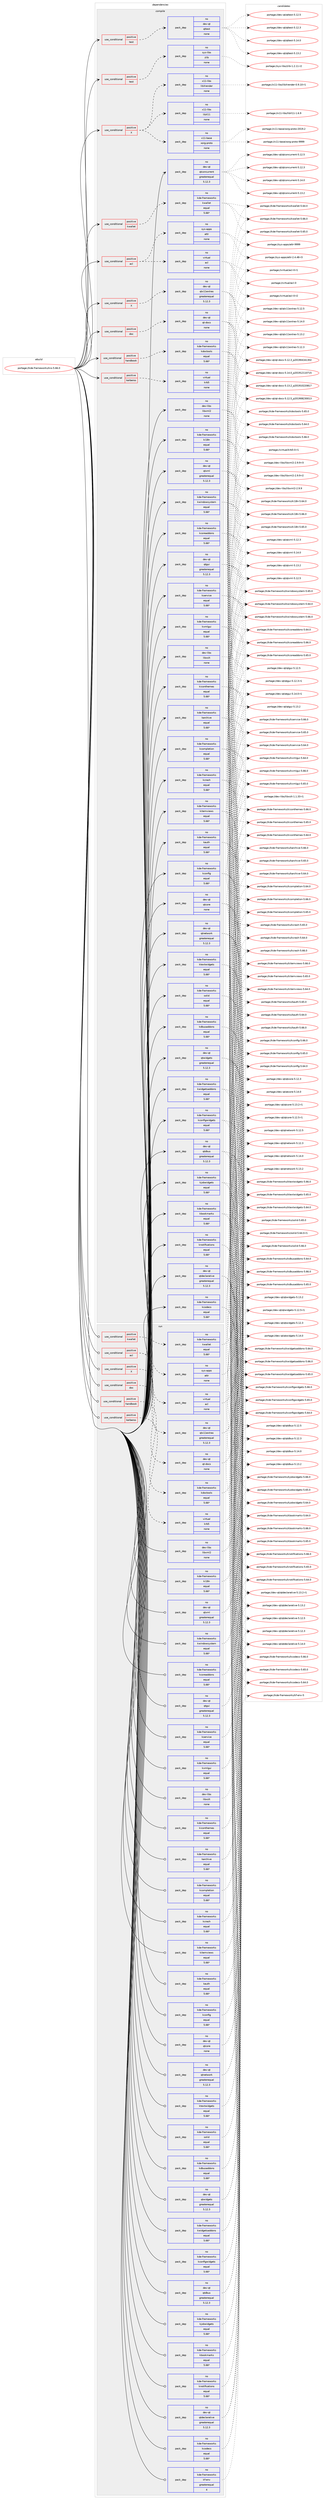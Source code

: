 digraph prolog {

# *************
# Graph options
# *************

newrank=true;
concentrate=true;
compound=true;
graph [rankdir=LR,fontname=Helvetica,fontsize=10,ranksep=1.5];#, ranksep=2.5, nodesep=0.2];
edge  [arrowhead=vee];
node  [fontname=Helvetica,fontsize=10];

# **********
# The ebuild
# **********

subgraph cluster_leftcol {
color=gray;
label=<<i>ebuild</i>>;
id [label="portage://kde-frameworks/kio-5.66.0", color=red, width=4, href="../kde-frameworks/kio-5.66.0.svg"];
}

# ****************
# The dependencies
# ****************

subgraph cluster_midcol {
color=gray;
label=<<i>dependencies</i>>;
subgraph cluster_compile {
fillcolor="#eeeeee";
style=filled;
label=<<i>compile</i>>;
subgraph cond55557 {
dependency247489 [label=<<TABLE BORDER="0" CELLBORDER="1" CELLSPACING="0" CELLPADDING="4"><TR><TD ROWSPAN="3" CELLPADDING="10">use_conditional</TD></TR><TR><TD>positive</TD></TR><TR><TD>X</TD></TR></TABLE>>, shape=none, color=red];
subgraph pack188117 {
dependency247490 [label=<<TABLE BORDER="0" CELLBORDER="1" CELLSPACING="0" CELLPADDING="4" WIDTH="220"><TR><TD ROWSPAN="6" CELLPADDING="30">pack_dep</TD></TR><TR><TD WIDTH="110">no</TD></TR><TR><TD>dev-qt</TD></TR><TR><TD>qtx11extras</TD></TR><TR><TD>greaterequal</TD></TR><TR><TD>5.12.3</TD></TR></TABLE>>, shape=none, color=blue];
}
dependency247489:e -> dependency247490:w [weight=20,style="dashed",arrowhead="vee"];
}
id:e -> dependency247489:w [weight=20,style="solid",arrowhead="vee"];
subgraph cond55558 {
dependency247491 [label=<<TABLE BORDER="0" CELLBORDER="1" CELLSPACING="0" CELLPADDING="4"><TR><TD ROWSPAN="3" CELLPADDING="10">use_conditional</TD></TR><TR><TD>positive</TD></TR><TR><TD>X</TD></TR></TABLE>>, shape=none, color=red];
subgraph pack188118 {
dependency247492 [label=<<TABLE BORDER="0" CELLBORDER="1" CELLSPACING="0" CELLPADDING="4" WIDTH="220"><TR><TD ROWSPAN="6" CELLPADDING="30">pack_dep</TD></TR><TR><TD WIDTH="110">no</TD></TR><TR><TD>x11-base</TD></TR><TR><TD>xorg-proto</TD></TR><TR><TD>none</TD></TR><TR><TD></TD></TR></TABLE>>, shape=none, color=blue];
}
dependency247491:e -> dependency247492:w [weight=20,style="dashed",arrowhead="vee"];
subgraph pack188119 {
dependency247493 [label=<<TABLE BORDER="0" CELLBORDER="1" CELLSPACING="0" CELLPADDING="4" WIDTH="220"><TR><TD ROWSPAN="6" CELLPADDING="30">pack_dep</TD></TR><TR><TD WIDTH="110">no</TD></TR><TR><TD>x11-libs</TD></TR><TR><TD>libX11</TD></TR><TR><TD>none</TD></TR><TR><TD></TD></TR></TABLE>>, shape=none, color=blue];
}
dependency247491:e -> dependency247493:w [weight=20,style="dashed",arrowhead="vee"];
subgraph pack188120 {
dependency247494 [label=<<TABLE BORDER="0" CELLBORDER="1" CELLSPACING="0" CELLPADDING="4" WIDTH="220"><TR><TD ROWSPAN="6" CELLPADDING="30">pack_dep</TD></TR><TR><TD WIDTH="110">no</TD></TR><TR><TD>x11-libs</TD></TR><TR><TD>libXrender</TD></TR><TR><TD>none</TD></TR><TR><TD></TD></TR></TABLE>>, shape=none, color=blue];
}
dependency247491:e -> dependency247494:w [weight=20,style="dashed",arrowhead="vee"];
}
id:e -> dependency247491:w [weight=20,style="solid",arrowhead="vee"];
subgraph cond55559 {
dependency247495 [label=<<TABLE BORDER="0" CELLBORDER="1" CELLSPACING="0" CELLPADDING="4"><TR><TD ROWSPAN="3" CELLPADDING="10">use_conditional</TD></TR><TR><TD>positive</TD></TR><TR><TD>acl</TD></TR></TABLE>>, shape=none, color=red];
subgraph pack188121 {
dependency247496 [label=<<TABLE BORDER="0" CELLBORDER="1" CELLSPACING="0" CELLPADDING="4" WIDTH="220"><TR><TD ROWSPAN="6" CELLPADDING="30">pack_dep</TD></TR><TR><TD WIDTH="110">no</TD></TR><TR><TD>sys-apps</TD></TR><TR><TD>attr</TD></TR><TR><TD>none</TD></TR><TR><TD></TD></TR></TABLE>>, shape=none, color=blue];
}
dependency247495:e -> dependency247496:w [weight=20,style="dashed",arrowhead="vee"];
subgraph pack188122 {
dependency247497 [label=<<TABLE BORDER="0" CELLBORDER="1" CELLSPACING="0" CELLPADDING="4" WIDTH="220"><TR><TD ROWSPAN="6" CELLPADDING="30">pack_dep</TD></TR><TR><TD WIDTH="110">no</TD></TR><TR><TD>virtual</TD></TR><TR><TD>acl</TD></TR><TR><TD>none</TD></TR><TR><TD></TD></TR></TABLE>>, shape=none, color=blue];
}
dependency247495:e -> dependency247497:w [weight=20,style="dashed",arrowhead="vee"];
}
id:e -> dependency247495:w [weight=20,style="solid",arrowhead="vee"];
subgraph cond55560 {
dependency247498 [label=<<TABLE BORDER="0" CELLBORDER="1" CELLSPACING="0" CELLPADDING="4"><TR><TD ROWSPAN="3" CELLPADDING="10">use_conditional</TD></TR><TR><TD>positive</TD></TR><TR><TD>doc</TD></TR></TABLE>>, shape=none, color=red];
subgraph pack188123 {
dependency247499 [label=<<TABLE BORDER="0" CELLBORDER="1" CELLSPACING="0" CELLPADDING="4" WIDTH="220"><TR><TD ROWSPAN="6" CELLPADDING="30">pack_dep</TD></TR><TR><TD WIDTH="110">no</TD></TR><TR><TD>dev-qt</TD></TR><TR><TD>qt-docs</TD></TR><TR><TD>none</TD></TR><TR><TD></TD></TR></TABLE>>, shape=none, color=blue];
}
dependency247498:e -> dependency247499:w [weight=20,style="dashed",arrowhead="vee"];
}
id:e -> dependency247498:w [weight=20,style="solid",arrowhead="vee"];
subgraph cond55561 {
dependency247500 [label=<<TABLE BORDER="0" CELLBORDER="1" CELLSPACING="0" CELLPADDING="4"><TR><TD ROWSPAN="3" CELLPADDING="10">use_conditional</TD></TR><TR><TD>positive</TD></TR><TR><TD>handbook</TD></TR></TABLE>>, shape=none, color=red];
subgraph pack188124 {
dependency247501 [label=<<TABLE BORDER="0" CELLBORDER="1" CELLSPACING="0" CELLPADDING="4" WIDTH="220"><TR><TD ROWSPAN="6" CELLPADDING="30">pack_dep</TD></TR><TR><TD WIDTH="110">no</TD></TR><TR><TD>kde-frameworks</TD></TR><TR><TD>kdoctools</TD></TR><TR><TD>equal</TD></TR><TR><TD>5.66*</TD></TR></TABLE>>, shape=none, color=blue];
}
dependency247500:e -> dependency247501:w [weight=20,style="dashed",arrowhead="vee"];
}
id:e -> dependency247500:w [weight=20,style="solid",arrowhead="vee"];
subgraph cond55562 {
dependency247502 [label=<<TABLE BORDER="0" CELLBORDER="1" CELLSPACING="0" CELLPADDING="4"><TR><TD ROWSPAN="3" CELLPADDING="10">use_conditional</TD></TR><TR><TD>positive</TD></TR><TR><TD>kerberos</TD></TR></TABLE>>, shape=none, color=red];
subgraph pack188125 {
dependency247503 [label=<<TABLE BORDER="0" CELLBORDER="1" CELLSPACING="0" CELLPADDING="4" WIDTH="220"><TR><TD ROWSPAN="6" CELLPADDING="30">pack_dep</TD></TR><TR><TD WIDTH="110">no</TD></TR><TR><TD>virtual</TD></TR><TR><TD>krb5</TD></TR><TR><TD>none</TD></TR><TR><TD></TD></TR></TABLE>>, shape=none, color=blue];
}
dependency247502:e -> dependency247503:w [weight=20,style="dashed",arrowhead="vee"];
}
id:e -> dependency247502:w [weight=20,style="solid",arrowhead="vee"];
subgraph cond55563 {
dependency247504 [label=<<TABLE BORDER="0" CELLBORDER="1" CELLSPACING="0" CELLPADDING="4"><TR><TD ROWSPAN="3" CELLPADDING="10">use_conditional</TD></TR><TR><TD>positive</TD></TR><TR><TD>kwallet</TD></TR></TABLE>>, shape=none, color=red];
subgraph pack188126 {
dependency247505 [label=<<TABLE BORDER="0" CELLBORDER="1" CELLSPACING="0" CELLPADDING="4" WIDTH="220"><TR><TD ROWSPAN="6" CELLPADDING="30">pack_dep</TD></TR><TR><TD WIDTH="110">no</TD></TR><TR><TD>kde-frameworks</TD></TR><TR><TD>kwallet</TD></TR><TR><TD>equal</TD></TR><TR><TD>5.66*</TD></TR></TABLE>>, shape=none, color=blue];
}
dependency247504:e -> dependency247505:w [weight=20,style="dashed",arrowhead="vee"];
}
id:e -> dependency247504:w [weight=20,style="solid",arrowhead="vee"];
subgraph cond55564 {
dependency247506 [label=<<TABLE BORDER="0" CELLBORDER="1" CELLSPACING="0" CELLPADDING="4"><TR><TD ROWSPAN="3" CELLPADDING="10">use_conditional</TD></TR><TR><TD>positive</TD></TR><TR><TD>test</TD></TR></TABLE>>, shape=none, color=red];
subgraph pack188127 {
dependency247507 [label=<<TABLE BORDER="0" CELLBORDER="1" CELLSPACING="0" CELLPADDING="4" WIDTH="220"><TR><TD ROWSPAN="6" CELLPADDING="30">pack_dep</TD></TR><TR><TD WIDTH="110">no</TD></TR><TR><TD>dev-qt</TD></TR><TR><TD>qttest</TD></TR><TR><TD>none</TD></TR><TR><TD></TD></TR></TABLE>>, shape=none, color=blue];
}
dependency247506:e -> dependency247507:w [weight=20,style="dashed",arrowhead="vee"];
}
id:e -> dependency247506:w [weight=20,style="solid",arrowhead="vee"];
subgraph cond55565 {
dependency247508 [label=<<TABLE BORDER="0" CELLBORDER="1" CELLSPACING="0" CELLPADDING="4"><TR><TD ROWSPAN="3" CELLPADDING="10">use_conditional</TD></TR><TR><TD>positive</TD></TR><TR><TD>test</TD></TR></TABLE>>, shape=none, color=red];
subgraph pack188128 {
dependency247509 [label=<<TABLE BORDER="0" CELLBORDER="1" CELLSPACING="0" CELLPADDING="4" WIDTH="220"><TR><TD ROWSPAN="6" CELLPADDING="30">pack_dep</TD></TR><TR><TD WIDTH="110">no</TD></TR><TR><TD>sys-libs</TD></TR><TR><TD>zlib</TD></TR><TR><TD>none</TD></TR><TR><TD></TD></TR></TABLE>>, shape=none, color=blue];
}
dependency247508:e -> dependency247509:w [weight=20,style="dashed",arrowhead="vee"];
}
id:e -> dependency247508:w [weight=20,style="solid",arrowhead="vee"];
subgraph pack188129 {
dependency247510 [label=<<TABLE BORDER="0" CELLBORDER="1" CELLSPACING="0" CELLPADDING="4" WIDTH="220"><TR><TD ROWSPAN="6" CELLPADDING="30">pack_dep</TD></TR><TR><TD WIDTH="110">no</TD></TR><TR><TD>dev-libs</TD></TR><TR><TD>libxml2</TD></TR><TR><TD>none</TD></TR><TR><TD></TD></TR></TABLE>>, shape=none, color=blue];
}
id:e -> dependency247510:w [weight=20,style="solid",arrowhead="vee"];
subgraph pack188130 {
dependency247511 [label=<<TABLE BORDER="0" CELLBORDER="1" CELLSPACING="0" CELLPADDING="4" WIDTH="220"><TR><TD ROWSPAN="6" CELLPADDING="30">pack_dep</TD></TR><TR><TD WIDTH="110">no</TD></TR><TR><TD>dev-libs</TD></TR><TR><TD>libxslt</TD></TR><TR><TD>none</TD></TR><TR><TD></TD></TR></TABLE>>, shape=none, color=blue];
}
id:e -> dependency247511:w [weight=20,style="solid",arrowhead="vee"];
subgraph pack188131 {
dependency247512 [label=<<TABLE BORDER="0" CELLBORDER="1" CELLSPACING="0" CELLPADDING="4" WIDTH="220"><TR><TD ROWSPAN="6" CELLPADDING="30">pack_dep</TD></TR><TR><TD WIDTH="110">no</TD></TR><TR><TD>dev-qt</TD></TR><TR><TD>qtconcurrent</TD></TR><TR><TD>greaterequal</TD></TR><TR><TD>5.12.3</TD></TR></TABLE>>, shape=none, color=blue];
}
id:e -> dependency247512:w [weight=20,style="solid",arrowhead="vee"];
subgraph pack188132 {
dependency247513 [label=<<TABLE BORDER="0" CELLBORDER="1" CELLSPACING="0" CELLPADDING="4" WIDTH="220"><TR><TD ROWSPAN="6" CELLPADDING="30">pack_dep</TD></TR><TR><TD WIDTH="110">no</TD></TR><TR><TD>dev-qt</TD></TR><TR><TD>qtcore</TD></TR><TR><TD>none</TD></TR><TR><TD></TD></TR></TABLE>>, shape=none, color=blue];
}
id:e -> dependency247513:w [weight=20,style="solid",arrowhead="vee"];
subgraph pack188133 {
dependency247514 [label=<<TABLE BORDER="0" CELLBORDER="1" CELLSPACING="0" CELLPADDING="4" WIDTH="220"><TR><TD ROWSPAN="6" CELLPADDING="30">pack_dep</TD></TR><TR><TD WIDTH="110">no</TD></TR><TR><TD>dev-qt</TD></TR><TR><TD>qtdbus</TD></TR><TR><TD>greaterequal</TD></TR><TR><TD>5.12.3</TD></TR></TABLE>>, shape=none, color=blue];
}
id:e -> dependency247514:w [weight=20,style="solid",arrowhead="vee"];
subgraph pack188134 {
dependency247515 [label=<<TABLE BORDER="0" CELLBORDER="1" CELLSPACING="0" CELLPADDING="4" WIDTH="220"><TR><TD ROWSPAN="6" CELLPADDING="30">pack_dep</TD></TR><TR><TD WIDTH="110">no</TD></TR><TR><TD>dev-qt</TD></TR><TR><TD>qtdeclarative</TD></TR><TR><TD>greaterequal</TD></TR><TR><TD>5.12.3</TD></TR></TABLE>>, shape=none, color=blue];
}
id:e -> dependency247515:w [weight=20,style="solid",arrowhead="vee"];
subgraph pack188135 {
dependency247516 [label=<<TABLE BORDER="0" CELLBORDER="1" CELLSPACING="0" CELLPADDING="4" WIDTH="220"><TR><TD ROWSPAN="6" CELLPADDING="30">pack_dep</TD></TR><TR><TD WIDTH="110">no</TD></TR><TR><TD>dev-qt</TD></TR><TR><TD>qtgui</TD></TR><TR><TD>greaterequal</TD></TR><TR><TD>5.12.3</TD></TR></TABLE>>, shape=none, color=blue];
}
id:e -> dependency247516:w [weight=20,style="solid",arrowhead="vee"];
subgraph pack188136 {
dependency247517 [label=<<TABLE BORDER="0" CELLBORDER="1" CELLSPACING="0" CELLPADDING="4" WIDTH="220"><TR><TD ROWSPAN="6" CELLPADDING="30">pack_dep</TD></TR><TR><TD WIDTH="110">no</TD></TR><TR><TD>dev-qt</TD></TR><TR><TD>qtnetwork</TD></TR><TR><TD>greaterequal</TD></TR><TR><TD>5.12.3</TD></TR></TABLE>>, shape=none, color=blue];
}
id:e -> dependency247517:w [weight=20,style="solid",arrowhead="vee"];
subgraph pack188137 {
dependency247518 [label=<<TABLE BORDER="0" CELLBORDER="1" CELLSPACING="0" CELLPADDING="4" WIDTH="220"><TR><TD ROWSPAN="6" CELLPADDING="30">pack_dep</TD></TR><TR><TD WIDTH="110">no</TD></TR><TR><TD>dev-qt</TD></TR><TR><TD>qtwidgets</TD></TR><TR><TD>greaterequal</TD></TR><TR><TD>5.12.3</TD></TR></TABLE>>, shape=none, color=blue];
}
id:e -> dependency247518:w [weight=20,style="solid",arrowhead="vee"];
subgraph pack188138 {
dependency247519 [label=<<TABLE BORDER="0" CELLBORDER="1" CELLSPACING="0" CELLPADDING="4" WIDTH="220"><TR><TD ROWSPAN="6" CELLPADDING="30">pack_dep</TD></TR><TR><TD WIDTH="110">no</TD></TR><TR><TD>dev-qt</TD></TR><TR><TD>qtxml</TD></TR><TR><TD>greaterequal</TD></TR><TR><TD>5.12.3</TD></TR></TABLE>>, shape=none, color=blue];
}
id:e -> dependency247519:w [weight=20,style="solid",arrowhead="vee"];
subgraph pack188139 {
dependency247520 [label=<<TABLE BORDER="0" CELLBORDER="1" CELLSPACING="0" CELLPADDING="4" WIDTH="220"><TR><TD ROWSPAN="6" CELLPADDING="30">pack_dep</TD></TR><TR><TD WIDTH="110">no</TD></TR><TR><TD>kde-frameworks</TD></TR><TR><TD>karchive</TD></TR><TR><TD>equal</TD></TR><TR><TD>5.66*</TD></TR></TABLE>>, shape=none, color=blue];
}
id:e -> dependency247520:w [weight=20,style="solid",arrowhead="vee"];
subgraph pack188140 {
dependency247521 [label=<<TABLE BORDER="0" CELLBORDER="1" CELLSPACING="0" CELLPADDING="4" WIDTH="220"><TR><TD ROWSPAN="6" CELLPADDING="30">pack_dep</TD></TR><TR><TD WIDTH="110">no</TD></TR><TR><TD>kde-frameworks</TD></TR><TR><TD>kauth</TD></TR><TR><TD>equal</TD></TR><TR><TD>5.66*</TD></TR></TABLE>>, shape=none, color=blue];
}
id:e -> dependency247521:w [weight=20,style="solid",arrowhead="vee"];
subgraph pack188141 {
dependency247522 [label=<<TABLE BORDER="0" CELLBORDER="1" CELLSPACING="0" CELLPADDING="4" WIDTH="220"><TR><TD ROWSPAN="6" CELLPADDING="30">pack_dep</TD></TR><TR><TD WIDTH="110">no</TD></TR><TR><TD>kde-frameworks</TD></TR><TR><TD>kbookmarks</TD></TR><TR><TD>equal</TD></TR><TR><TD>5.66*</TD></TR></TABLE>>, shape=none, color=blue];
}
id:e -> dependency247522:w [weight=20,style="solid",arrowhead="vee"];
subgraph pack188142 {
dependency247523 [label=<<TABLE BORDER="0" CELLBORDER="1" CELLSPACING="0" CELLPADDING="4" WIDTH="220"><TR><TD ROWSPAN="6" CELLPADDING="30">pack_dep</TD></TR><TR><TD WIDTH="110">no</TD></TR><TR><TD>kde-frameworks</TD></TR><TR><TD>kcodecs</TD></TR><TR><TD>equal</TD></TR><TR><TD>5.66*</TD></TR></TABLE>>, shape=none, color=blue];
}
id:e -> dependency247523:w [weight=20,style="solid",arrowhead="vee"];
subgraph pack188143 {
dependency247524 [label=<<TABLE BORDER="0" CELLBORDER="1" CELLSPACING="0" CELLPADDING="4" WIDTH="220"><TR><TD ROWSPAN="6" CELLPADDING="30">pack_dep</TD></TR><TR><TD WIDTH="110">no</TD></TR><TR><TD>kde-frameworks</TD></TR><TR><TD>kcompletion</TD></TR><TR><TD>equal</TD></TR><TR><TD>5.66*</TD></TR></TABLE>>, shape=none, color=blue];
}
id:e -> dependency247524:w [weight=20,style="solid",arrowhead="vee"];
subgraph pack188144 {
dependency247525 [label=<<TABLE BORDER="0" CELLBORDER="1" CELLSPACING="0" CELLPADDING="4" WIDTH="220"><TR><TD ROWSPAN="6" CELLPADDING="30">pack_dep</TD></TR><TR><TD WIDTH="110">no</TD></TR><TR><TD>kde-frameworks</TD></TR><TR><TD>kconfig</TD></TR><TR><TD>equal</TD></TR><TR><TD>5.66*</TD></TR></TABLE>>, shape=none, color=blue];
}
id:e -> dependency247525:w [weight=20,style="solid",arrowhead="vee"];
subgraph pack188145 {
dependency247526 [label=<<TABLE BORDER="0" CELLBORDER="1" CELLSPACING="0" CELLPADDING="4" WIDTH="220"><TR><TD ROWSPAN="6" CELLPADDING="30">pack_dep</TD></TR><TR><TD WIDTH="110">no</TD></TR><TR><TD>kde-frameworks</TD></TR><TR><TD>kconfigwidgets</TD></TR><TR><TD>equal</TD></TR><TR><TD>5.66*</TD></TR></TABLE>>, shape=none, color=blue];
}
id:e -> dependency247526:w [weight=20,style="solid",arrowhead="vee"];
subgraph pack188146 {
dependency247527 [label=<<TABLE BORDER="0" CELLBORDER="1" CELLSPACING="0" CELLPADDING="4" WIDTH="220"><TR><TD ROWSPAN="6" CELLPADDING="30">pack_dep</TD></TR><TR><TD WIDTH="110">no</TD></TR><TR><TD>kde-frameworks</TD></TR><TR><TD>kcoreaddons</TD></TR><TR><TD>equal</TD></TR><TR><TD>5.66*</TD></TR></TABLE>>, shape=none, color=blue];
}
id:e -> dependency247527:w [weight=20,style="solid",arrowhead="vee"];
subgraph pack188147 {
dependency247528 [label=<<TABLE BORDER="0" CELLBORDER="1" CELLSPACING="0" CELLPADDING="4" WIDTH="220"><TR><TD ROWSPAN="6" CELLPADDING="30">pack_dep</TD></TR><TR><TD WIDTH="110">no</TD></TR><TR><TD>kde-frameworks</TD></TR><TR><TD>kcrash</TD></TR><TR><TD>equal</TD></TR><TR><TD>5.66*</TD></TR></TABLE>>, shape=none, color=blue];
}
id:e -> dependency247528:w [weight=20,style="solid",arrowhead="vee"];
subgraph pack188148 {
dependency247529 [label=<<TABLE BORDER="0" CELLBORDER="1" CELLSPACING="0" CELLPADDING="4" WIDTH="220"><TR><TD ROWSPAN="6" CELLPADDING="30">pack_dep</TD></TR><TR><TD WIDTH="110">no</TD></TR><TR><TD>kde-frameworks</TD></TR><TR><TD>kdbusaddons</TD></TR><TR><TD>equal</TD></TR><TR><TD>5.66*</TD></TR></TABLE>>, shape=none, color=blue];
}
id:e -> dependency247529:w [weight=20,style="solid",arrowhead="vee"];
subgraph pack188149 {
dependency247530 [label=<<TABLE BORDER="0" CELLBORDER="1" CELLSPACING="0" CELLPADDING="4" WIDTH="220"><TR><TD ROWSPAN="6" CELLPADDING="30">pack_dep</TD></TR><TR><TD WIDTH="110">no</TD></TR><TR><TD>kde-frameworks</TD></TR><TR><TD>ki18n</TD></TR><TR><TD>equal</TD></TR><TR><TD>5.66*</TD></TR></TABLE>>, shape=none, color=blue];
}
id:e -> dependency247530:w [weight=20,style="solid",arrowhead="vee"];
subgraph pack188150 {
dependency247531 [label=<<TABLE BORDER="0" CELLBORDER="1" CELLSPACING="0" CELLPADDING="4" WIDTH="220"><TR><TD ROWSPAN="6" CELLPADDING="30">pack_dep</TD></TR><TR><TD WIDTH="110">no</TD></TR><TR><TD>kde-frameworks</TD></TR><TR><TD>kiconthemes</TD></TR><TR><TD>equal</TD></TR><TR><TD>5.66*</TD></TR></TABLE>>, shape=none, color=blue];
}
id:e -> dependency247531:w [weight=20,style="solid",arrowhead="vee"];
subgraph pack188151 {
dependency247532 [label=<<TABLE BORDER="0" CELLBORDER="1" CELLSPACING="0" CELLPADDING="4" WIDTH="220"><TR><TD ROWSPAN="6" CELLPADDING="30">pack_dep</TD></TR><TR><TD WIDTH="110">no</TD></TR><TR><TD>kde-frameworks</TD></TR><TR><TD>kitemviews</TD></TR><TR><TD>equal</TD></TR><TR><TD>5.66*</TD></TR></TABLE>>, shape=none, color=blue];
}
id:e -> dependency247532:w [weight=20,style="solid",arrowhead="vee"];
subgraph pack188152 {
dependency247533 [label=<<TABLE BORDER="0" CELLBORDER="1" CELLSPACING="0" CELLPADDING="4" WIDTH="220"><TR><TD ROWSPAN="6" CELLPADDING="30">pack_dep</TD></TR><TR><TD WIDTH="110">no</TD></TR><TR><TD>kde-frameworks</TD></TR><TR><TD>kjobwidgets</TD></TR><TR><TD>equal</TD></TR><TR><TD>5.66*</TD></TR></TABLE>>, shape=none, color=blue];
}
id:e -> dependency247533:w [weight=20,style="solid",arrowhead="vee"];
subgraph pack188153 {
dependency247534 [label=<<TABLE BORDER="0" CELLBORDER="1" CELLSPACING="0" CELLPADDING="4" WIDTH="220"><TR><TD ROWSPAN="6" CELLPADDING="30">pack_dep</TD></TR><TR><TD WIDTH="110">no</TD></TR><TR><TD>kde-frameworks</TD></TR><TR><TD>knotifications</TD></TR><TR><TD>equal</TD></TR><TR><TD>5.66*</TD></TR></TABLE>>, shape=none, color=blue];
}
id:e -> dependency247534:w [weight=20,style="solid",arrowhead="vee"];
subgraph pack188154 {
dependency247535 [label=<<TABLE BORDER="0" CELLBORDER="1" CELLSPACING="0" CELLPADDING="4" WIDTH="220"><TR><TD ROWSPAN="6" CELLPADDING="30">pack_dep</TD></TR><TR><TD WIDTH="110">no</TD></TR><TR><TD>kde-frameworks</TD></TR><TR><TD>kservice</TD></TR><TR><TD>equal</TD></TR><TR><TD>5.66*</TD></TR></TABLE>>, shape=none, color=blue];
}
id:e -> dependency247535:w [weight=20,style="solid",arrowhead="vee"];
subgraph pack188155 {
dependency247536 [label=<<TABLE BORDER="0" CELLBORDER="1" CELLSPACING="0" CELLPADDING="4" WIDTH="220"><TR><TD ROWSPAN="6" CELLPADDING="30">pack_dep</TD></TR><TR><TD WIDTH="110">no</TD></TR><TR><TD>kde-frameworks</TD></TR><TR><TD>ktextwidgets</TD></TR><TR><TD>equal</TD></TR><TR><TD>5.66*</TD></TR></TABLE>>, shape=none, color=blue];
}
id:e -> dependency247536:w [weight=20,style="solid",arrowhead="vee"];
subgraph pack188156 {
dependency247537 [label=<<TABLE BORDER="0" CELLBORDER="1" CELLSPACING="0" CELLPADDING="4" WIDTH="220"><TR><TD ROWSPAN="6" CELLPADDING="30">pack_dep</TD></TR><TR><TD WIDTH="110">no</TD></TR><TR><TD>kde-frameworks</TD></TR><TR><TD>kwidgetsaddons</TD></TR><TR><TD>equal</TD></TR><TR><TD>5.66*</TD></TR></TABLE>>, shape=none, color=blue];
}
id:e -> dependency247537:w [weight=20,style="solid",arrowhead="vee"];
subgraph pack188157 {
dependency247538 [label=<<TABLE BORDER="0" CELLBORDER="1" CELLSPACING="0" CELLPADDING="4" WIDTH="220"><TR><TD ROWSPAN="6" CELLPADDING="30">pack_dep</TD></TR><TR><TD WIDTH="110">no</TD></TR><TR><TD>kde-frameworks</TD></TR><TR><TD>kwindowsystem</TD></TR><TR><TD>equal</TD></TR><TR><TD>5.66*</TD></TR></TABLE>>, shape=none, color=blue];
}
id:e -> dependency247538:w [weight=20,style="solid",arrowhead="vee"];
subgraph pack188158 {
dependency247539 [label=<<TABLE BORDER="0" CELLBORDER="1" CELLSPACING="0" CELLPADDING="4" WIDTH="220"><TR><TD ROWSPAN="6" CELLPADDING="30">pack_dep</TD></TR><TR><TD WIDTH="110">no</TD></TR><TR><TD>kde-frameworks</TD></TR><TR><TD>kxmlgui</TD></TR><TR><TD>equal</TD></TR><TR><TD>5.66*</TD></TR></TABLE>>, shape=none, color=blue];
}
id:e -> dependency247539:w [weight=20,style="solid",arrowhead="vee"];
subgraph pack188159 {
dependency247540 [label=<<TABLE BORDER="0" CELLBORDER="1" CELLSPACING="0" CELLPADDING="4" WIDTH="220"><TR><TD ROWSPAN="6" CELLPADDING="30">pack_dep</TD></TR><TR><TD WIDTH="110">no</TD></TR><TR><TD>kde-frameworks</TD></TR><TR><TD>solid</TD></TR><TR><TD>equal</TD></TR><TR><TD>5.66*</TD></TR></TABLE>>, shape=none, color=blue];
}
id:e -> dependency247540:w [weight=20,style="solid",arrowhead="vee"];
}
subgraph cluster_compileandrun {
fillcolor="#eeeeee";
style=filled;
label=<<i>compile and run</i>>;
}
subgraph cluster_run {
fillcolor="#eeeeee";
style=filled;
label=<<i>run</i>>;
subgraph cond55566 {
dependency247541 [label=<<TABLE BORDER="0" CELLBORDER="1" CELLSPACING="0" CELLPADDING="4"><TR><TD ROWSPAN="3" CELLPADDING="10">use_conditional</TD></TR><TR><TD>positive</TD></TR><TR><TD>X</TD></TR></TABLE>>, shape=none, color=red];
subgraph pack188160 {
dependency247542 [label=<<TABLE BORDER="0" CELLBORDER="1" CELLSPACING="0" CELLPADDING="4" WIDTH="220"><TR><TD ROWSPAN="6" CELLPADDING="30">pack_dep</TD></TR><TR><TD WIDTH="110">no</TD></TR><TR><TD>dev-qt</TD></TR><TR><TD>qtx11extras</TD></TR><TR><TD>greaterequal</TD></TR><TR><TD>5.12.3</TD></TR></TABLE>>, shape=none, color=blue];
}
dependency247541:e -> dependency247542:w [weight=20,style="dashed",arrowhead="vee"];
}
id:e -> dependency247541:w [weight=20,style="solid",arrowhead="odot"];
subgraph cond55567 {
dependency247543 [label=<<TABLE BORDER="0" CELLBORDER="1" CELLSPACING="0" CELLPADDING="4"><TR><TD ROWSPAN="3" CELLPADDING="10">use_conditional</TD></TR><TR><TD>positive</TD></TR><TR><TD>acl</TD></TR></TABLE>>, shape=none, color=red];
subgraph pack188161 {
dependency247544 [label=<<TABLE BORDER="0" CELLBORDER="1" CELLSPACING="0" CELLPADDING="4" WIDTH="220"><TR><TD ROWSPAN="6" CELLPADDING="30">pack_dep</TD></TR><TR><TD WIDTH="110">no</TD></TR><TR><TD>sys-apps</TD></TR><TR><TD>attr</TD></TR><TR><TD>none</TD></TR><TR><TD></TD></TR></TABLE>>, shape=none, color=blue];
}
dependency247543:e -> dependency247544:w [weight=20,style="dashed",arrowhead="vee"];
subgraph pack188162 {
dependency247545 [label=<<TABLE BORDER="0" CELLBORDER="1" CELLSPACING="0" CELLPADDING="4" WIDTH="220"><TR><TD ROWSPAN="6" CELLPADDING="30">pack_dep</TD></TR><TR><TD WIDTH="110">no</TD></TR><TR><TD>virtual</TD></TR><TR><TD>acl</TD></TR><TR><TD>none</TD></TR><TR><TD></TD></TR></TABLE>>, shape=none, color=blue];
}
dependency247543:e -> dependency247545:w [weight=20,style="dashed",arrowhead="vee"];
}
id:e -> dependency247543:w [weight=20,style="solid",arrowhead="odot"];
subgraph cond55568 {
dependency247546 [label=<<TABLE BORDER="0" CELLBORDER="1" CELLSPACING="0" CELLPADDING="4"><TR><TD ROWSPAN="3" CELLPADDING="10">use_conditional</TD></TR><TR><TD>positive</TD></TR><TR><TD>doc</TD></TR></TABLE>>, shape=none, color=red];
subgraph pack188163 {
dependency247547 [label=<<TABLE BORDER="0" CELLBORDER="1" CELLSPACING="0" CELLPADDING="4" WIDTH="220"><TR><TD ROWSPAN="6" CELLPADDING="30">pack_dep</TD></TR><TR><TD WIDTH="110">no</TD></TR><TR><TD>dev-qt</TD></TR><TR><TD>qt-docs</TD></TR><TR><TD>none</TD></TR><TR><TD></TD></TR></TABLE>>, shape=none, color=blue];
}
dependency247546:e -> dependency247547:w [weight=20,style="dashed",arrowhead="vee"];
}
id:e -> dependency247546:w [weight=20,style="solid",arrowhead="odot"];
subgraph cond55569 {
dependency247548 [label=<<TABLE BORDER="0" CELLBORDER="1" CELLSPACING="0" CELLPADDING="4"><TR><TD ROWSPAN="3" CELLPADDING="10">use_conditional</TD></TR><TR><TD>positive</TD></TR><TR><TD>handbook</TD></TR></TABLE>>, shape=none, color=red];
subgraph pack188164 {
dependency247549 [label=<<TABLE BORDER="0" CELLBORDER="1" CELLSPACING="0" CELLPADDING="4" WIDTH="220"><TR><TD ROWSPAN="6" CELLPADDING="30">pack_dep</TD></TR><TR><TD WIDTH="110">no</TD></TR><TR><TD>kde-frameworks</TD></TR><TR><TD>kdoctools</TD></TR><TR><TD>equal</TD></TR><TR><TD>5.66*</TD></TR></TABLE>>, shape=none, color=blue];
}
dependency247548:e -> dependency247549:w [weight=20,style="dashed",arrowhead="vee"];
}
id:e -> dependency247548:w [weight=20,style="solid",arrowhead="odot"];
subgraph cond55570 {
dependency247550 [label=<<TABLE BORDER="0" CELLBORDER="1" CELLSPACING="0" CELLPADDING="4"><TR><TD ROWSPAN="3" CELLPADDING="10">use_conditional</TD></TR><TR><TD>positive</TD></TR><TR><TD>kerberos</TD></TR></TABLE>>, shape=none, color=red];
subgraph pack188165 {
dependency247551 [label=<<TABLE BORDER="0" CELLBORDER="1" CELLSPACING="0" CELLPADDING="4" WIDTH="220"><TR><TD ROWSPAN="6" CELLPADDING="30">pack_dep</TD></TR><TR><TD WIDTH="110">no</TD></TR><TR><TD>virtual</TD></TR><TR><TD>krb5</TD></TR><TR><TD>none</TD></TR><TR><TD></TD></TR></TABLE>>, shape=none, color=blue];
}
dependency247550:e -> dependency247551:w [weight=20,style="dashed",arrowhead="vee"];
}
id:e -> dependency247550:w [weight=20,style="solid",arrowhead="odot"];
subgraph cond55571 {
dependency247552 [label=<<TABLE BORDER="0" CELLBORDER="1" CELLSPACING="0" CELLPADDING="4"><TR><TD ROWSPAN="3" CELLPADDING="10">use_conditional</TD></TR><TR><TD>positive</TD></TR><TR><TD>kwallet</TD></TR></TABLE>>, shape=none, color=red];
subgraph pack188166 {
dependency247553 [label=<<TABLE BORDER="0" CELLBORDER="1" CELLSPACING="0" CELLPADDING="4" WIDTH="220"><TR><TD ROWSPAN="6" CELLPADDING="30">pack_dep</TD></TR><TR><TD WIDTH="110">no</TD></TR><TR><TD>kde-frameworks</TD></TR><TR><TD>kwallet</TD></TR><TR><TD>equal</TD></TR><TR><TD>5.66*</TD></TR></TABLE>>, shape=none, color=blue];
}
dependency247552:e -> dependency247553:w [weight=20,style="dashed",arrowhead="vee"];
}
id:e -> dependency247552:w [weight=20,style="solid",arrowhead="odot"];
subgraph pack188167 {
dependency247554 [label=<<TABLE BORDER="0" CELLBORDER="1" CELLSPACING="0" CELLPADDING="4" WIDTH="220"><TR><TD ROWSPAN="6" CELLPADDING="30">pack_dep</TD></TR><TR><TD WIDTH="110">no</TD></TR><TR><TD>dev-libs</TD></TR><TR><TD>libxml2</TD></TR><TR><TD>none</TD></TR><TR><TD></TD></TR></TABLE>>, shape=none, color=blue];
}
id:e -> dependency247554:w [weight=20,style="solid",arrowhead="odot"];
subgraph pack188168 {
dependency247555 [label=<<TABLE BORDER="0" CELLBORDER="1" CELLSPACING="0" CELLPADDING="4" WIDTH="220"><TR><TD ROWSPAN="6" CELLPADDING="30">pack_dep</TD></TR><TR><TD WIDTH="110">no</TD></TR><TR><TD>dev-libs</TD></TR><TR><TD>libxslt</TD></TR><TR><TD>none</TD></TR><TR><TD></TD></TR></TABLE>>, shape=none, color=blue];
}
id:e -> dependency247555:w [weight=20,style="solid",arrowhead="odot"];
subgraph pack188169 {
dependency247556 [label=<<TABLE BORDER="0" CELLBORDER="1" CELLSPACING="0" CELLPADDING="4" WIDTH="220"><TR><TD ROWSPAN="6" CELLPADDING="30">pack_dep</TD></TR><TR><TD WIDTH="110">no</TD></TR><TR><TD>dev-qt</TD></TR><TR><TD>qtcore</TD></TR><TR><TD>none</TD></TR><TR><TD></TD></TR></TABLE>>, shape=none, color=blue];
}
id:e -> dependency247556:w [weight=20,style="solid",arrowhead="odot"];
subgraph pack188170 {
dependency247557 [label=<<TABLE BORDER="0" CELLBORDER="1" CELLSPACING="0" CELLPADDING="4" WIDTH="220"><TR><TD ROWSPAN="6" CELLPADDING="30">pack_dep</TD></TR><TR><TD WIDTH="110">no</TD></TR><TR><TD>dev-qt</TD></TR><TR><TD>qtdbus</TD></TR><TR><TD>greaterequal</TD></TR><TR><TD>5.12.3</TD></TR></TABLE>>, shape=none, color=blue];
}
id:e -> dependency247557:w [weight=20,style="solid",arrowhead="odot"];
subgraph pack188171 {
dependency247558 [label=<<TABLE BORDER="0" CELLBORDER="1" CELLSPACING="0" CELLPADDING="4" WIDTH="220"><TR><TD ROWSPAN="6" CELLPADDING="30">pack_dep</TD></TR><TR><TD WIDTH="110">no</TD></TR><TR><TD>dev-qt</TD></TR><TR><TD>qtdeclarative</TD></TR><TR><TD>greaterequal</TD></TR><TR><TD>5.12.3</TD></TR></TABLE>>, shape=none, color=blue];
}
id:e -> dependency247558:w [weight=20,style="solid",arrowhead="odot"];
subgraph pack188172 {
dependency247559 [label=<<TABLE BORDER="0" CELLBORDER="1" CELLSPACING="0" CELLPADDING="4" WIDTH="220"><TR><TD ROWSPAN="6" CELLPADDING="30">pack_dep</TD></TR><TR><TD WIDTH="110">no</TD></TR><TR><TD>dev-qt</TD></TR><TR><TD>qtgui</TD></TR><TR><TD>greaterequal</TD></TR><TR><TD>5.12.3</TD></TR></TABLE>>, shape=none, color=blue];
}
id:e -> dependency247559:w [weight=20,style="solid",arrowhead="odot"];
subgraph pack188173 {
dependency247560 [label=<<TABLE BORDER="0" CELLBORDER="1" CELLSPACING="0" CELLPADDING="4" WIDTH="220"><TR><TD ROWSPAN="6" CELLPADDING="30">pack_dep</TD></TR><TR><TD WIDTH="110">no</TD></TR><TR><TD>dev-qt</TD></TR><TR><TD>qtnetwork</TD></TR><TR><TD>greaterequal</TD></TR><TR><TD>5.12.3</TD></TR></TABLE>>, shape=none, color=blue];
}
id:e -> dependency247560:w [weight=20,style="solid",arrowhead="odot"];
subgraph pack188174 {
dependency247561 [label=<<TABLE BORDER="0" CELLBORDER="1" CELLSPACING="0" CELLPADDING="4" WIDTH="220"><TR><TD ROWSPAN="6" CELLPADDING="30">pack_dep</TD></TR><TR><TD WIDTH="110">no</TD></TR><TR><TD>dev-qt</TD></TR><TR><TD>qtwidgets</TD></TR><TR><TD>greaterequal</TD></TR><TR><TD>5.12.3</TD></TR></TABLE>>, shape=none, color=blue];
}
id:e -> dependency247561:w [weight=20,style="solid",arrowhead="odot"];
subgraph pack188175 {
dependency247562 [label=<<TABLE BORDER="0" CELLBORDER="1" CELLSPACING="0" CELLPADDING="4" WIDTH="220"><TR><TD ROWSPAN="6" CELLPADDING="30">pack_dep</TD></TR><TR><TD WIDTH="110">no</TD></TR><TR><TD>dev-qt</TD></TR><TR><TD>qtxml</TD></TR><TR><TD>greaterequal</TD></TR><TR><TD>5.12.3</TD></TR></TABLE>>, shape=none, color=blue];
}
id:e -> dependency247562:w [weight=20,style="solid",arrowhead="odot"];
subgraph pack188176 {
dependency247563 [label=<<TABLE BORDER="0" CELLBORDER="1" CELLSPACING="0" CELLPADDING="4" WIDTH="220"><TR><TD ROWSPAN="6" CELLPADDING="30">pack_dep</TD></TR><TR><TD WIDTH="110">no</TD></TR><TR><TD>kde-frameworks</TD></TR><TR><TD>karchive</TD></TR><TR><TD>equal</TD></TR><TR><TD>5.66*</TD></TR></TABLE>>, shape=none, color=blue];
}
id:e -> dependency247563:w [weight=20,style="solid",arrowhead="odot"];
subgraph pack188177 {
dependency247564 [label=<<TABLE BORDER="0" CELLBORDER="1" CELLSPACING="0" CELLPADDING="4" WIDTH="220"><TR><TD ROWSPAN="6" CELLPADDING="30">pack_dep</TD></TR><TR><TD WIDTH="110">no</TD></TR><TR><TD>kde-frameworks</TD></TR><TR><TD>kauth</TD></TR><TR><TD>equal</TD></TR><TR><TD>5.66*</TD></TR></TABLE>>, shape=none, color=blue];
}
id:e -> dependency247564:w [weight=20,style="solid",arrowhead="odot"];
subgraph pack188178 {
dependency247565 [label=<<TABLE BORDER="0" CELLBORDER="1" CELLSPACING="0" CELLPADDING="4" WIDTH="220"><TR><TD ROWSPAN="6" CELLPADDING="30">pack_dep</TD></TR><TR><TD WIDTH="110">no</TD></TR><TR><TD>kde-frameworks</TD></TR><TR><TD>kbookmarks</TD></TR><TR><TD>equal</TD></TR><TR><TD>5.66*</TD></TR></TABLE>>, shape=none, color=blue];
}
id:e -> dependency247565:w [weight=20,style="solid",arrowhead="odot"];
subgraph pack188179 {
dependency247566 [label=<<TABLE BORDER="0" CELLBORDER="1" CELLSPACING="0" CELLPADDING="4" WIDTH="220"><TR><TD ROWSPAN="6" CELLPADDING="30">pack_dep</TD></TR><TR><TD WIDTH="110">no</TD></TR><TR><TD>kde-frameworks</TD></TR><TR><TD>kcodecs</TD></TR><TR><TD>equal</TD></TR><TR><TD>5.66*</TD></TR></TABLE>>, shape=none, color=blue];
}
id:e -> dependency247566:w [weight=20,style="solid",arrowhead="odot"];
subgraph pack188180 {
dependency247567 [label=<<TABLE BORDER="0" CELLBORDER="1" CELLSPACING="0" CELLPADDING="4" WIDTH="220"><TR><TD ROWSPAN="6" CELLPADDING="30">pack_dep</TD></TR><TR><TD WIDTH="110">no</TD></TR><TR><TD>kde-frameworks</TD></TR><TR><TD>kcompletion</TD></TR><TR><TD>equal</TD></TR><TR><TD>5.66*</TD></TR></TABLE>>, shape=none, color=blue];
}
id:e -> dependency247567:w [weight=20,style="solid",arrowhead="odot"];
subgraph pack188181 {
dependency247568 [label=<<TABLE BORDER="0" CELLBORDER="1" CELLSPACING="0" CELLPADDING="4" WIDTH="220"><TR><TD ROWSPAN="6" CELLPADDING="30">pack_dep</TD></TR><TR><TD WIDTH="110">no</TD></TR><TR><TD>kde-frameworks</TD></TR><TR><TD>kconfig</TD></TR><TR><TD>equal</TD></TR><TR><TD>5.66*</TD></TR></TABLE>>, shape=none, color=blue];
}
id:e -> dependency247568:w [weight=20,style="solid",arrowhead="odot"];
subgraph pack188182 {
dependency247569 [label=<<TABLE BORDER="0" CELLBORDER="1" CELLSPACING="0" CELLPADDING="4" WIDTH="220"><TR><TD ROWSPAN="6" CELLPADDING="30">pack_dep</TD></TR><TR><TD WIDTH="110">no</TD></TR><TR><TD>kde-frameworks</TD></TR><TR><TD>kconfigwidgets</TD></TR><TR><TD>equal</TD></TR><TR><TD>5.66*</TD></TR></TABLE>>, shape=none, color=blue];
}
id:e -> dependency247569:w [weight=20,style="solid",arrowhead="odot"];
subgraph pack188183 {
dependency247570 [label=<<TABLE BORDER="0" CELLBORDER="1" CELLSPACING="0" CELLPADDING="4" WIDTH="220"><TR><TD ROWSPAN="6" CELLPADDING="30">pack_dep</TD></TR><TR><TD WIDTH="110">no</TD></TR><TR><TD>kde-frameworks</TD></TR><TR><TD>kcoreaddons</TD></TR><TR><TD>equal</TD></TR><TR><TD>5.66*</TD></TR></TABLE>>, shape=none, color=blue];
}
id:e -> dependency247570:w [weight=20,style="solid",arrowhead="odot"];
subgraph pack188184 {
dependency247571 [label=<<TABLE BORDER="0" CELLBORDER="1" CELLSPACING="0" CELLPADDING="4" WIDTH="220"><TR><TD ROWSPAN="6" CELLPADDING="30">pack_dep</TD></TR><TR><TD WIDTH="110">no</TD></TR><TR><TD>kde-frameworks</TD></TR><TR><TD>kcrash</TD></TR><TR><TD>equal</TD></TR><TR><TD>5.66*</TD></TR></TABLE>>, shape=none, color=blue];
}
id:e -> dependency247571:w [weight=20,style="solid",arrowhead="odot"];
subgraph pack188185 {
dependency247572 [label=<<TABLE BORDER="0" CELLBORDER="1" CELLSPACING="0" CELLPADDING="4" WIDTH="220"><TR><TD ROWSPAN="6" CELLPADDING="30">pack_dep</TD></TR><TR><TD WIDTH="110">no</TD></TR><TR><TD>kde-frameworks</TD></TR><TR><TD>kdbusaddons</TD></TR><TR><TD>equal</TD></TR><TR><TD>5.66*</TD></TR></TABLE>>, shape=none, color=blue];
}
id:e -> dependency247572:w [weight=20,style="solid",arrowhead="odot"];
subgraph pack188186 {
dependency247573 [label=<<TABLE BORDER="0" CELLBORDER="1" CELLSPACING="0" CELLPADDING="4" WIDTH="220"><TR><TD ROWSPAN="6" CELLPADDING="30">pack_dep</TD></TR><TR><TD WIDTH="110">no</TD></TR><TR><TD>kde-frameworks</TD></TR><TR><TD>kf-env</TD></TR><TR><TD>greaterequal</TD></TR><TR><TD>4</TD></TR></TABLE>>, shape=none, color=blue];
}
id:e -> dependency247573:w [weight=20,style="solid",arrowhead="odot"];
subgraph pack188187 {
dependency247574 [label=<<TABLE BORDER="0" CELLBORDER="1" CELLSPACING="0" CELLPADDING="4" WIDTH="220"><TR><TD ROWSPAN="6" CELLPADDING="30">pack_dep</TD></TR><TR><TD WIDTH="110">no</TD></TR><TR><TD>kde-frameworks</TD></TR><TR><TD>ki18n</TD></TR><TR><TD>equal</TD></TR><TR><TD>5.66*</TD></TR></TABLE>>, shape=none, color=blue];
}
id:e -> dependency247574:w [weight=20,style="solid",arrowhead="odot"];
subgraph pack188188 {
dependency247575 [label=<<TABLE BORDER="0" CELLBORDER="1" CELLSPACING="0" CELLPADDING="4" WIDTH="220"><TR><TD ROWSPAN="6" CELLPADDING="30">pack_dep</TD></TR><TR><TD WIDTH="110">no</TD></TR><TR><TD>kde-frameworks</TD></TR><TR><TD>kiconthemes</TD></TR><TR><TD>equal</TD></TR><TR><TD>5.66*</TD></TR></TABLE>>, shape=none, color=blue];
}
id:e -> dependency247575:w [weight=20,style="solid",arrowhead="odot"];
subgraph pack188189 {
dependency247576 [label=<<TABLE BORDER="0" CELLBORDER="1" CELLSPACING="0" CELLPADDING="4" WIDTH="220"><TR><TD ROWSPAN="6" CELLPADDING="30">pack_dep</TD></TR><TR><TD WIDTH="110">no</TD></TR><TR><TD>kde-frameworks</TD></TR><TR><TD>kitemviews</TD></TR><TR><TD>equal</TD></TR><TR><TD>5.66*</TD></TR></TABLE>>, shape=none, color=blue];
}
id:e -> dependency247576:w [weight=20,style="solid",arrowhead="odot"];
subgraph pack188190 {
dependency247577 [label=<<TABLE BORDER="0" CELLBORDER="1" CELLSPACING="0" CELLPADDING="4" WIDTH="220"><TR><TD ROWSPAN="6" CELLPADDING="30">pack_dep</TD></TR><TR><TD WIDTH="110">no</TD></TR><TR><TD>kde-frameworks</TD></TR><TR><TD>kjobwidgets</TD></TR><TR><TD>equal</TD></TR><TR><TD>5.66*</TD></TR></TABLE>>, shape=none, color=blue];
}
id:e -> dependency247577:w [weight=20,style="solid",arrowhead="odot"];
subgraph pack188191 {
dependency247578 [label=<<TABLE BORDER="0" CELLBORDER="1" CELLSPACING="0" CELLPADDING="4" WIDTH="220"><TR><TD ROWSPAN="6" CELLPADDING="30">pack_dep</TD></TR><TR><TD WIDTH="110">no</TD></TR><TR><TD>kde-frameworks</TD></TR><TR><TD>knotifications</TD></TR><TR><TD>equal</TD></TR><TR><TD>5.66*</TD></TR></TABLE>>, shape=none, color=blue];
}
id:e -> dependency247578:w [weight=20,style="solid",arrowhead="odot"];
subgraph pack188192 {
dependency247579 [label=<<TABLE BORDER="0" CELLBORDER="1" CELLSPACING="0" CELLPADDING="4" WIDTH="220"><TR><TD ROWSPAN="6" CELLPADDING="30">pack_dep</TD></TR><TR><TD WIDTH="110">no</TD></TR><TR><TD>kde-frameworks</TD></TR><TR><TD>kservice</TD></TR><TR><TD>equal</TD></TR><TR><TD>5.66*</TD></TR></TABLE>>, shape=none, color=blue];
}
id:e -> dependency247579:w [weight=20,style="solid",arrowhead="odot"];
subgraph pack188193 {
dependency247580 [label=<<TABLE BORDER="0" CELLBORDER="1" CELLSPACING="0" CELLPADDING="4" WIDTH="220"><TR><TD ROWSPAN="6" CELLPADDING="30">pack_dep</TD></TR><TR><TD WIDTH="110">no</TD></TR><TR><TD>kde-frameworks</TD></TR><TR><TD>ktextwidgets</TD></TR><TR><TD>equal</TD></TR><TR><TD>5.66*</TD></TR></TABLE>>, shape=none, color=blue];
}
id:e -> dependency247580:w [weight=20,style="solid",arrowhead="odot"];
subgraph pack188194 {
dependency247581 [label=<<TABLE BORDER="0" CELLBORDER="1" CELLSPACING="0" CELLPADDING="4" WIDTH="220"><TR><TD ROWSPAN="6" CELLPADDING="30">pack_dep</TD></TR><TR><TD WIDTH="110">no</TD></TR><TR><TD>kde-frameworks</TD></TR><TR><TD>kwidgetsaddons</TD></TR><TR><TD>equal</TD></TR><TR><TD>5.66*</TD></TR></TABLE>>, shape=none, color=blue];
}
id:e -> dependency247581:w [weight=20,style="solid",arrowhead="odot"];
subgraph pack188195 {
dependency247582 [label=<<TABLE BORDER="0" CELLBORDER="1" CELLSPACING="0" CELLPADDING="4" WIDTH="220"><TR><TD ROWSPAN="6" CELLPADDING="30">pack_dep</TD></TR><TR><TD WIDTH="110">no</TD></TR><TR><TD>kde-frameworks</TD></TR><TR><TD>kwindowsystem</TD></TR><TR><TD>equal</TD></TR><TR><TD>5.66*</TD></TR></TABLE>>, shape=none, color=blue];
}
id:e -> dependency247582:w [weight=20,style="solid",arrowhead="odot"];
subgraph pack188196 {
dependency247583 [label=<<TABLE BORDER="0" CELLBORDER="1" CELLSPACING="0" CELLPADDING="4" WIDTH="220"><TR><TD ROWSPAN="6" CELLPADDING="30">pack_dep</TD></TR><TR><TD WIDTH="110">no</TD></TR><TR><TD>kde-frameworks</TD></TR><TR><TD>kxmlgui</TD></TR><TR><TD>equal</TD></TR><TR><TD>5.66*</TD></TR></TABLE>>, shape=none, color=blue];
}
id:e -> dependency247583:w [weight=20,style="solid",arrowhead="odot"];
subgraph pack188197 {
dependency247584 [label=<<TABLE BORDER="0" CELLBORDER="1" CELLSPACING="0" CELLPADDING="4" WIDTH="220"><TR><TD ROWSPAN="6" CELLPADDING="30">pack_dep</TD></TR><TR><TD WIDTH="110">no</TD></TR><TR><TD>kde-frameworks</TD></TR><TR><TD>solid</TD></TR><TR><TD>equal</TD></TR><TR><TD>5.66*</TD></TR></TABLE>>, shape=none, color=blue];
}
id:e -> dependency247584:w [weight=20,style="solid",arrowhead="odot"];
}
}

# **************
# The candidates
# **************

subgraph cluster_choices {
rank=same;
color=gray;
label=<<i>candidates</i>>;

subgraph choice188117 {
color=black;
nodesep=1;
choice100101118451131164711311612049491011201161149711545534649524648 [label="portage://dev-qt/qtx11extras-5.14.0", color=red, width=4,href="../dev-qt/qtx11extras-5.14.0.svg"];
choice100101118451131164711311612049491011201161149711545534649514650 [label="portage://dev-qt/qtx11extras-5.13.2", color=red, width=4,href="../dev-qt/qtx11extras-5.13.2.svg"];
choice100101118451131164711311612049491011201161149711545534649504653 [label="portage://dev-qt/qtx11extras-5.12.5", color=red, width=4,href="../dev-qt/qtx11extras-5.12.5.svg"];
choice100101118451131164711311612049491011201161149711545534649504651 [label="portage://dev-qt/qtx11extras-5.12.3", color=red, width=4,href="../dev-qt/qtx11extras-5.12.3.svg"];
dependency247490:e -> choice100101118451131164711311612049491011201161149711545534649524648:w [style=dotted,weight="100"];
dependency247490:e -> choice100101118451131164711311612049491011201161149711545534649514650:w [style=dotted,weight="100"];
dependency247490:e -> choice100101118451131164711311612049491011201161149711545534649504653:w [style=dotted,weight="100"];
dependency247490:e -> choice100101118451131164711311612049491011201161149711545534649504651:w [style=dotted,weight="100"];
}
subgraph choice188118 {
color=black;
nodesep=1;
choice120494945989711510147120111114103451121141111161114557575757 [label="portage://x11-base/xorg-proto-9999", color=red, width=4,href="../x11-base/xorg-proto-9999.svg"];
choice1204949459897115101471201111141034511211411111611145504849574650 [label="portage://x11-base/xorg-proto-2019.2", color=red, width=4,href="../x11-base/xorg-proto-2019.2.svg"];
dependency247492:e -> choice120494945989711510147120111114103451121141111161114557575757:w [style=dotted,weight="100"];
dependency247492:e -> choice1204949459897115101471201111141034511211411111611145504849574650:w [style=dotted,weight="100"];
}
subgraph choice188119 {
color=black;
nodesep=1;
choice120494945108105981154710810598884949454946544657 [label="portage://x11-libs/libX11-1.6.9", color=red, width=4,href="../x11-libs/libX11-1.6.9.svg"];
dependency247493:e -> choice120494945108105981154710810598884949454946544657:w [style=dotted,weight="100"];
}
subgraph choice188120 {
color=black;
nodesep=1;
choice12049494510810598115471081059888114101110100101114454846574649484511449 [label="portage://x11-libs/libXrender-0.9.10-r1", color=red, width=4,href="../x11-libs/libXrender-0.9.10-r1.svg"];
dependency247494:e -> choice12049494510810598115471081059888114101110100101114454846574649484511449:w [style=dotted,weight="100"];
}
subgraph choice188121 {
color=black;
nodesep=1;
choice115121115459711211211547971161161144557575757 [label="portage://sys-apps/attr-9999", color=red, width=4,href="../sys-apps/attr-9999.svg"];
choice11512111545971121121154797116116114455046524652564511451 [label="portage://sys-apps/attr-2.4.48-r3", color=red, width=4,href="../sys-apps/attr-2.4.48-r3.svg"];
dependency247496:e -> choice115121115459711211211547971161161144557575757:w [style=dotted,weight="100"];
dependency247496:e -> choice11512111545971121121154797116116114455046524652564511451:w [style=dotted,weight="100"];
}
subgraph choice188122 {
color=black;
nodesep=1;
choice1181051141161179710847979910845484511450 [label="portage://virtual/acl-0-r2", color=red, width=4,href="../virtual/acl-0-r2.svg"];
choice1181051141161179710847979910845484511449 [label="portage://virtual/acl-0-r1", color=red, width=4,href="../virtual/acl-0-r1.svg"];
choice118105114116117971084797991084548 [label="portage://virtual/acl-0", color=red, width=4,href="../virtual/acl-0.svg"];
dependency247497:e -> choice1181051141161179710847979910845484511450:w [style=dotted,weight="100"];
dependency247497:e -> choice1181051141161179710847979910845484511449:w [style=dotted,weight="100"];
dependency247497:e -> choice118105114116117971084797991084548:w [style=dotted,weight="100"];
}
subgraph choice188123 {
color=black;
nodesep=1;
choice100101118451131164711311645100111991154553464952464895112504849574950494948554953 [label="portage://dev-qt/qt-docs-5.14.0_p201912110715", color=red, width=4,href="../dev-qt/qt-docs-5.14.0_p201912110715.svg"];
choice100101118451131164711311645100111991154553464951465095112504849574948505048564955 [label="portage://dev-qt/qt-docs-5.13.2_p201910220817", color=red, width=4,href="../dev-qt/qt-docs-5.13.2_p201910220817.svg"];
choice100101118451131164711311645100111991154553464950465395112504849574856505148484951 [label="portage://dev-qt/qt-docs-5.12.5_p201908230013", color=red, width=4,href="../dev-qt/qt-docs-5.12.5_p201908230013.svg"];
choice100101118451131164711311645100111991154553464950465195112504849574852495449514850 [label="portage://dev-qt/qt-docs-5.12.3_p201904161302", color=red, width=4,href="../dev-qt/qt-docs-5.12.3_p201904161302.svg"];
dependency247499:e -> choice100101118451131164711311645100111991154553464952464895112504849574950494948554953:w [style=dotted,weight="100"];
dependency247499:e -> choice100101118451131164711311645100111991154553464951465095112504849574948505048564955:w [style=dotted,weight="100"];
dependency247499:e -> choice100101118451131164711311645100111991154553464950465395112504849574856505148484951:w [style=dotted,weight="100"];
dependency247499:e -> choice100101118451131164711311645100111991154553464950465195112504849574852495449514850:w [style=dotted,weight="100"];
}
subgraph choice188124 {
color=black;
nodesep=1;
choice1071001014510211497109101119111114107115471071001119911611111110811545534654544648 [label="portage://kde-frameworks/kdoctools-5.66.0", color=red, width=4,href="../kde-frameworks/kdoctools-5.66.0.svg"];
choice1071001014510211497109101119111114107115471071001119911611111110811545534654534648 [label="portage://kde-frameworks/kdoctools-5.65.0", color=red, width=4,href="../kde-frameworks/kdoctools-5.65.0.svg"];
choice1071001014510211497109101119111114107115471071001119911611111110811545534654524648 [label="portage://kde-frameworks/kdoctools-5.64.0", color=red, width=4,href="../kde-frameworks/kdoctools-5.64.0.svg"];
dependency247501:e -> choice1071001014510211497109101119111114107115471071001119911611111110811545534654544648:w [style=dotted,weight="100"];
dependency247501:e -> choice1071001014510211497109101119111114107115471071001119911611111110811545534654534648:w [style=dotted,weight="100"];
dependency247501:e -> choice1071001014510211497109101119111114107115471071001119911611111110811545534654524648:w [style=dotted,weight="100"];
}
subgraph choice188125 {
color=black;
nodesep=1;
choice1181051141161179710847107114985345484511449 [label="portage://virtual/krb5-0-r1", color=red, width=4,href="../virtual/krb5-0-r1.svg"];
dependency247503:e -> choice1181051141161179710847107114985345484511449:w [style=dotted,weight="100"];
}
subgraph choice188126 {
color=black;
nodesep=1;
choice1071001014510211497109101119111114107115471071199710810810111645534654544648 [label="portage://kde-frameworks/kwallet-5.66.0", color=red, width=4,href="../kde-frameworks/kwallet-5.66.0.svg"];
choice1071001014510211497109101119111114107115471071199710810810111645534654534648 [label="portage://kde-frameworks/kwallet-5.65.0", color=red, width=4,href="../kde-frameworks/kwallet-5.65.0.svg"];
choice1071001014510211497109101119111114107115471071199710810810111645534654524648 [label="portage://kde-frameworks/kwallet-5.64.0", color=red, width=4,href="../kde-frameworks/kwallet-5.64.0.svg"];
dependency247505:e -> choice1071001014510211497109101119111114107115471071199710810810111645534654544648:w [style=dotted,weight="100"];
dependency247505:e -> choice1071001014510211497109101119111114107115471071199710810810111645534654534648:w [style=dotted,weight="100"];
dependency247505:e -> choice1071001014510211497109101119111114107115471071199710810810111645534654524648:w [style=dotted,weight="100"];
}
subgraph choice188127 {
color=black;
nodesep=1;
choice100101118451131164711311611610111511645534649524648 [label="portage://dev-qt/qttest-5.14.0", color=red, width=4,href="../dev-qt/qttest-5.14.0.svg"];
choice100101118451131164711311611610111511645534649514650 [label="portage://dev-qt/qttest-5.13.2", color=red, width=4,href="../dev-qt/qttest-5.13.2.svg"];
choice100101118451131164711311611610111511645534649504653 [label="portage://dev-qt/qttest-5.12.5", color=red, width=4,href="../dev-qt/qttest-5.12.5.svg"];
choice100101118451131164711311611610111511645534649504651 [label="portage://dev-qt/qttest-5.12.3", color=red, width=4,href="../dev-qt/qttest-5.12.3.svg"];
dependency247507:e -> choice100101118451131164711311611610111511645534649524648:w [style=dotted,weight="100"];
dependency247507:e -> choice100101118451131164711311611610111511645534649514650:w [style=dotted,weight="100"];
dependency247507:e -> choice100101118451131164711311611610111511645534649504653:w [style=dotted,weight="100"];
dependency247507:e -> choice100101118451131164711311611610111511645534649504651:w [style=dotted,weight="100"];
}
subgraph choice188128 {
color=black;
nodesep=1;
choice11512111545108105981154712210810598454946504649494511450 [label="portage://sys-libs/zlib-1.2.11-r2", color=red, width=4,href="../sys-libs/zlib-1.2.11-r2.svg"];
dependency247509:e -> choice11512111545108105981154712210810598454946504649494511450:w [style=dotted,weight="100"];
}
subgraph choice188129 {
color=black;
nodesep=1;
choice10010111845108105981154710810598120109108504550465746574511451 [label="portage://dev-libs/libxml2-2.9.9-r3", color=red, width=4,href="../dev-libs/libxml2-2.9.9-r3.svg"];
choice10010111845108105981154710810598120109108504550465746574511450 [label="portage://dev-libs/libxml2-2.9.9-r2", color=red, width=4,href="../dev-libs/libxml2-2.9.9-r2.svg"];
choice1001011184510810598115471081059812010910850455046574657 [label="portage://dev-libs/libxml2-2.9.9", color=red, width=4,href="../dev-libs/libxml2-2.9.9.svg"];
dependency247510:e -> choice10010111845108105981154710810598120109108504550465746574511451:w [style=dotted,weight="100"];
dependency247510:e -> choice10010111845108105981154710810598120109108504550465746574511450:w [style=dotted,weight="100"];
dependency247510:e -> choice1001011184510810598115471081059812010910850455046574657:w [style=dotted,weight="100"];
}
subgraph choice188130 {
color=black;
nodesep=1;
choice10010111845108105981154710810598120115108116454946494651514511449 [label="portage://dev-libs/libxslt-1.1.33-r1", color=red, width=4,href="../dev-libs/libxslt-1.1.33-r1.svg"];
dependency247511:e -> choice10010111845108105981154710810598120115108116454946494651514511449:w [style=dotted,weight="100"];
}
subgraph choice188131 {
color=black;
nodesep=1;
choice1001011184511311647113116991111109911711411410111011645534649524648 [label="portage://dev-qt/qtconcurrent-5.14.0", color=red, width=4,href="../dev-qt/qtconcurrent-5.14.0.svg"];
choice1001011184511311647113116991111109911711411410111011645534649514650 [label="portage://dev-qt/qtconcurrent-5.13.2", color=red, width=4,href="../dev-qt/qtconcurrent-5.13.2.svg"];
choice1001011184511311647113116991111109911711411410111011645534649504653 [label="portage://dev-qt/qtconcurrent-5.12.5", color=red, width=4,href="../dev-qt/qtconcurrent-5.12.5.svg"];
choice1001011184511311647113116991111109911711411410111011645534649504651 [label="portage://dev-qt/qtconcurrent-5.12.3", color=red, width=4,href="../dev-qt/qtconcurrent-5.12.3.svg"];
dependency247512:e -> choice1001011184511311647113116991111109911711411410111011645534649524648:w [style=dotted,weight="100"];
dependency247512:e -> choice1001011184511311647113116991111109911711411410111011645534649514650:w [style=dotted,weight="100"];
dependency247512:e -> choice1001011184511311647113116991111109911711411410111011645534649504653:w [style=dotted,weight="100"];
dependency247512:e -> choice1001011184511311647113116991111109911711411410111011645534649504651:w [style=dotted,weight="100"];
}
subgraph choice188132 {
color=black;
nodesep=1;
choice10010111845113116471131169911111410145534649524648 [label="portage://dev-qt/qtcore-5.14.0", color=red, width=4,href="../dev-qt/qtcore-5.14.0.svg"];
choice100101118451131164711311699111114101455346495146504511449 [label="portage://dev-qt/qtcore-5.13.2-r1", color=red, width=4,href="../dev-qt/qtcore-5.13.2-r1.svg"];
choice100101118451131164711311699111114101455346495046534511449 [label="portage://dev-qt/qtcore-5.12.5-r1", color=red, width=4,href="../dev-qt/qtcore-5.12.5-r1.svg"];
choice10010111845113116471131169911111410145534649504651 [label="portage://dev-qt/qtcore-5.12.3", color=red, width=4,href="../dev-qt/qtcore-5.12.3.svg"];
dependency247513:e -> choice10010111845113116471131169911111410145534649524648:w [style=dotted,weight="100"];
dependency247513:e -> choice100101118451131164711311699111114101455346495146504511449:w [style=dotted,weight="100"];
dependency247513:e -> choice100101118451131164711311699111114101455346495046534511449:w [style=dotted,weight="100"];
dependency247513:e -> choice10010111845113116471131169911111410145534649504651:w [style=dotted,weight="100"];
}
subgraph choice188133 {
color=black;
nodesep=1;
choice10010111845113116471131161009811711545534649524648 [label="portage://dev-qt/qtdbus-5.14.0", color=red, width=4,href="../dev-qt/qtdbus-5.14.0.svg"];
choice10010111845113116471131161009811711545534649514650 [label="portage://dev-qt/qtdbus-5.13.2", color=red, width=4,href="../dev-qt/qtdbus-5.13.2.svg"];
choice10010111845113116471131161009811711545534649504653 [label="portage://dev-qt/qtdbus-5.12.5", color=red, width=4,href="../dev-qt/qtdbus-5.12.5.svg"];
choice10010111845113116471131161009811711545534649504651 [label="portage://dev-qt/qtdbus-5.12.3", color=red, width=4,href="../dev-qt/qtdbus-5.12.3.svg"];
dependency247514:e -> choice10010111845113116471131161009811711545534649524648:w [style=dotted,weight="100"];
dependency247514:e -> choice10010111845113116471131161009811711545534649514650:w [style=dotted,weight="100"];
dependency247514:e -> choice10010111845113116471131161009811711545534649504653:w [style=dotted,weight="100"];
dependency247514:e -> choice10010111845113116471131161009811711545534649504651:w [style=dotted,weight="100"];
}
subgraph choice188134 {
color=black;
nodesep=1;
choice100101118451131164711311610010199108971149711610511810145534649524648 [label="portage://dev-qt/qtdeclarative-5.14.0", color=red, width=4,href="../dev-qt/qtdeclarative-5.14.0.svg"];
choice1001011184511311647113116100101991089711497116105118101455346495146504511449 [label="portage://dev-qt/qtdeclarative-5.13.2-r1", color=red, width=4,href="../dev-qt/qtdeclarative-5.13.2-r1.svg"];
choice100101118451131164711311610010199108971149711610511810145534649514650 [label="portage://dev-qt/qtdeclarative-5.13.2", color=red, width=4,href="../dev-qt/qtdeclarative-5.13.2.svg"];
choice100101118451131164711311610010199108971149711610511810145534649504653 [label="portage://dev-qt/qtdeclarative-5.12.5", color=red, width=4,href="../dev-qt/qtdeclarative-5.12.5.svg"];
choice100101118451131164711311610010199108971149711610511810145534649504651 [label="portage://dev-qt/qtdeclarative-5.12.3", color=red, width=4,href="../dev-qt/qtdeclarative-5.12.3.svg"];
dependency247515:e -> choice100101118451131164711311610010199108971149711610511810145534649524648:w [style=dotted,weight="100"];
dependency247515:e -> choice1001011184511311647113116100101991089711497116105118101455346495146504511449:w [style=dotted,weight="100"];
dependency247515:e -> choice100101118451131164711311610010199108971149711610511810145534649514650:w [style=dotted,weight="100"];
dependency247515:e -> choice100101118451131164711311610010199108971149711610511810145534649504653:w [style=dotted,weight="100"];
dependency247515:e -> choice100101118451131164711311610010199108971149711610511810145534649504651:w [style=dotted,weight="100"];
}
subgraph choice188135 {
color=black;
nodesep=1;
choice1001011184511311647113116103117105455346495246484511449 [label="portage://dev-qt/qtgui-5.14.0-r1", color=red, width=4,href="../dev-qt/qtgui-5.14.0-r1.svg"];
choice100101118451131164711311610311710545534649514650 [label="portage://dev-qt/qtgui-5.13.2", color=red, width=4,href="../dev-qt/qtgui-5.13.2.svg"];
choice100101118451131164711311610311710545534649504653 [label="portage://dev-qt/qtgui-5.12.5", color=red, width=4,href="../dev-qt/qtgui-5.12.5.svg"];
choice1001011184511311647113116103117105455346495046514511449 [label="portage://dev-qt/qtgui-5.12.3-r1", color=red, width=4,href="../dev-qt/qtgui-5.12.3-r1.svg"];
dependency247516:e -> choice1001011184511311647113116103117105455346495246484511449:w [style=dotted,weight="100"];
dependency247516:e -> choice100101118451131164711311610311710545534649514650:w [style=dotted,weight="100"];
dependency247516:e -> choice100101118451131164711311610311710545534649504653:w [style=dotted,weight="100"];
dependency247516:e -> choice1001011184511311647113116103117105455346495046514511449:w [style=dotted,weight="100"];
}
subgraph choice188136 {
color=black;
nodesep=1;
choice100101118451131164711311611010111611911111410745534649524648 [label="portage://dev-qt/qtnetwork-5.14.0", color=red, width=4,href="../dev-qt/qtnetwork-5.14.0.svg"];
choice100101118451131164711311611010111611911111410745534649514650 [label="portage://dev-qt/qtnetwork-5.13.2", color=red, width=4,href="../dev-qt/qtnetwork-5.13.2.svg"];
choice100101118451131164711311611010111611911111410745534649504653 [label="portage://dev-qt/qtnetwork-5.12.5", color=red, width=4,href="../dev-qt/qtnetwork-5.12.5.svg"];
choice100101118451131164711311611010111611911111410745534649504651 [label="portage://dev-qt/qtnetwork-5.12.3", color=red, width=4,href="../dev-qt/qtnetwork-5.12.3.svg"];
dependency247517:e -> choice100101118451131164711311611010111611911111410745534649524648:w [style=dotted,weight="100"];
dependency247517:e -> choice100101118451131164711311611010111611911111410745534649514650:w [style=dotted,weight="100"];
dependency247517:e -> choice100101118451131164711311611010111611911111410745534649504653:w [style=dotted,weight="100"];
dependency247517:e -> choice100101118451131164711311611010111611911111410745534649504651:w [style=dotted,weight="100"];
}
subgraph choice188137 {
color=black;
nodesep=1;
choice100101118451131164711311611910510010310111611545534649524648 [label="portage://dev-qt/qtwidgets-5.14.0", color=red, width=4,href="../dev-qt/qtwidgets-5.14.0.svg"];
choice100101118451131164711311611910510010310111611545534649514650 [label="portage://dev-qt/qtwidgets-5.13.2", color=red, width=4,href="../dev-qt/qtwidgets-5.13.2.svg"];
choice1001011184511311647113116119105100103101116115455346495046534511449 [label="portage://dev-qt/qtwidgets-5.12.5-r1", color=red, width=4,href="../dev-qt/qtwidgets-5.12.5-r1.svg"];
choice100101118451131164711311611910510010310111611545534649504651 [label="portage://dev-qt/qtwidgets-5.12.3", color=red, width=4,href="../dev-qt/qtwidgets-5.12.3.svg"];
dependency247518:e -> choice100101118451131164711311611910510010310111611545534649524648:w [style=dotted,weight="100"];
dependency247518:e -> choice100101118451131164711311611910510010310111611545534649514650:w [style=dotted,weight="100"];
dependency247518:e -> choice1001011184511311647113116119105100103101116115455346495046534511449:w [style=dotted,weight="100"];
dependency247518:e -> choice100101118451131164711311611910510010310111611545534649504651:w [style=dotted,weight="100"];
}
subgraph choice188138 {
color=black;
nodesep=1;
choice100101118451131164711311612010910845534649524648 [label="portage://dev-qt/qtxml-5.14.0", color=red, width=4,href="../dev-qt/qtxml-5.14.0.svg"];
choice100101118451131164711311612010910845534649514650 [label="portage://dev-qt/qtxml-5.13.2", color=red, width=4,href="../dev-qt/qtxml-5.13.2.svg"];
choice100101118451131164711311612010910845534649504653 [label="portage://dev-qt/qtxml-5.12.5", color=red, width=4,href="../dev-qt/qtxml-5.12.5.svg"];
choice100101118451131164711311612010910845534649504651 [label="portage://dev-qt/qtxml-5.12.3", color=red, width=4,href="../dev-qt/qtxml-5.12.3.svg"];
dependency247519:e -> choice100101118451131164711311612010910845534649524648:w [style=dotted,weight="100"];
dependency247519:e -> choice100101118451131164711311612010910845534649514650:w [style=dotted,weight="100"];
dependency247519:e -> choice100101118451131164711311612010910845534649504653:w [style=dotted,weight="100"];
dependency247519:e -> choice100101118451131164711311612010910845534649504651:w [style=dotted,weight="100"];
}
subgraph choice188139 {
color=black;
nodesep=1;
choice107100101451021149710910111911111410711547107971149910410511810145534654544648 [label="portage://kde-frameworks/karchive-5.66.0", color=red, width=4,href="../kde-frameworks/karchive-5.66.0.svg"];
choice107100101451021149710910111911111410711547107971149910410511810145534654534648 [label="portage://kde-frameworks/karchive-5.65.0", color=red, width=4,href="../kde-frameworks/karchive-5.65.0.svg"];
choice107100101451021149710910111911111410711547107971149910410511810145534654524648 [label="portage://kde-frameworks/karchive-5.64.0", color=red, width=4,href="../kde-frameworks/karchive-5.64.0.svg"];
dependency247520:e -> choice107100101451021149710910111911111410711547107971149910410511810145534654544648:w [style=dotted,weight="100"];
dependency247520:e -> choice107100101451021149710910111911111410711547107971149910410511810145534654534648:w [style=dotted,weight="100"];
dependency247520:e -> choice107100101451021149710910111911111410711547107971149910410511810145534654524648:w [style=dotted,weight="100"];
}
subgraph choice188140 {
color=black;
nodesep=1;
choice1071001014510211497109101119111114107115471079711711610445534654544648 [label="portage://kde-frameworks/kauth-5.66.0", color=red, width=4,href="../kde-frameworks/kauth-5.66.0.svg"];
choice1071001014510211497109101119111114107115471079711711610445534654534648 [label="portage://kde-frameworks/kauth-5.65.0", color=red, width=4,href="../kde-frameworks/kauth-5.65.0.svg"];
choice1071001014510211497109101119111114107115471079711711610445534654524648 [label="portage://kde-frameworks/kauth-5.64.0", color=red, width=4,href="../kde-frameworks/kauth-5.64.0.svg"];
dependency247521:e -> choice1071001014510211497109101119111114107115471079711711610445534654544648:w [style=dotted,weight="100"];
dependency247521:e -> choice1071001014510211497109101119111114107115471079711711610445534654534648:w [style=dotted,weight="100"];
dependency247521:e -> choice1071001014510211497109101119111114107115471079711711610445534654524648:w [style=dotted,weight="100"];
}
subgraph choice188141 {
color=black;
nodesep=1;
choice107100101451021149710910111911111410711547107981111111071099711410711545534654544648 [label="portage://kde-frameworks/kbookmarks-5.66.0", color=red, width=4,href="../kde-frameworks/kbookmarks-5.66.0.svg"];
choice107100101451021149710910111911111410711547107981111111071099711410711545534654534648 [label="portage://kde-frameworks/kbookmarks-5.65.0", color=red, width=4,href="../kde-frameworks/kbookmarks-5.65.0.svg"];
choice107100101451021149710910111911111410711547107981111111071099711410711545534654524648 [label="portage://kde-frameworks/kbookmarks-5.64.0", color=red, width=4,href="../kde-frameworks/kbookmarks-5.64.0.svg"];
dependency247522:e -> choice107100101451021149710910111911111410711547107981111111071099711410711545534654544648:w [style=dotted,weight="100"];
dependency247522:e -> choice107100101451021149710910111911111410711547107981111111071099711410711545534654534648:w [style=dotted,weight="100"];
dependency247522:e -> choice107100101451021149710910111911111410711547107981111111071099711410711545534654524648:w [style=dotted,weight="100"];
}
subgraph choice188142 {
color=black;
nodesep=1;
choice107100101451021149710910111911111410711547107991111001019911545534654544648 [label="portage://kde-frameworks/kcodecs-5.66.0", color=red, width=4,href="../kde-frameworks/kcodecs-5.66.0.svg"];
choice107100101451021149710910111911111410711547107991111001019911545534654534648 [label="portage://kde-frameworks/kcodecs-5.65.0", color=red, width=4,href="../kde-frameworks/kcodecs-5.65.0.svg"];
choice107100101451021149710910111911111410711547107991111001019911545534654524648 [label="portage://kde-frameworks/kcodecs-5.64.0", color=red, width=4,href="../kde-frameworks/kcodecs-5.64.0.svg"];
dependency247523:e -> choice107100101451021149710910111911111410711547107991111001019911545534654544648:w [style=dotted,weight="100"];
dependency247523:e -> choice107100101451021149710910111911111410711547107991111001019911545534654534648:w [style=dotted,weight="100"];
dependency247523:e -> choice107100101451021149710910111911111410711547107991111001019911545534654524648:w [style=dotted,weight="100"];
}
subgraph choice188143 {
color=black;
nodesep=1;
choice1071001014510211497109101119111114107115471079911110911210810111610511111045534654544648 [label="portage://kde-frameworks/kcompletion-5.66.0", color=red, width=4,href="../kde-frameworks/kcompletion-5.66.0.svg"];
choice1071001014510211497109101119111114107115471079911110911210810111610511111045534654534648 [label="portage://kde-frameworks/kcompletion-5.65.0", color=red, width=4,href="../kde-frameworks/kcompletion-5.65.0.svg"];
choice1071001014510211497109101119111114107115471079911110911210810111610511111045534654524648 [label="portage://kde-frameworks/kcompletion-5.64.0", color=red, width=4,href="../kde-frameworks/kcompletion-5.64.0.svg"];
dependency247524:e -> choice1071001014510211497109101119111114107115471079911110911210810111610511111045534654544648:w [style=dotted,weight="100"];
dependency247524:e -> choice1071001014510211497109101119111114107115471079911110911210810111610511111045534654534648:w [style=dotted,weight="100"];
dependency247524:e -> choice1071001014510211497109101119111114107115471079911110911210810111610511111045534654524648:w [style=dotted,weight="100"];
}
subgraph choice188144 {
color=black;
nodesep=1;
choice1071001014510211497109101119111114107115471079911111010210510345534654544648 [label="portage://kde-frameworks/kconfig-5.66.0", color=red, width=4,href="../kde-frameworks/kconfig-5.66.0.svg"];
choice1071001014510211497109101119111114107115471079911111010210510345534654534648 [label="portage://kde-frameworks/kconfig-5.65.0", color=red, width=4,href="../kde-frameworks/kconfig-5.65.0.svg"];
choice1071001014510211497109101119111114107115471079911111010210510345534654524648 [label="portage://kde-frameworks/kconfig-5.64.0", color=red, width=4,href="../kde-frameworks/kconfig-5.64.0.svg"];
dependency247525:e -> choice1071001014510211497109101119111114107115471079911111010210510345534654544648:w [style=dotted,weight="100"];
dependency247525:e -> choice1071001014510211497109101119111114107115471079911111010210510345534654534648:w [style=dotted,weight="100"];
dependency247525:e -> choice1071001014510211497109101119111114107115471079911111010210510345534654524648:w [style=dotted,weight="100"];
}
subgraph choice188145 {
color=black;
nodesep=1;
choice1071001014510211497109101119111114107115471079911111010210510311910510010310111611545534654544648 [label="portage://kde-frameworks/kconfigwidgets-5.66.0", color=red, width=4,href="../kde-frameworks/kconfigwidgets-5.66.0.svg"];
choice1071001014510211497109101119111114107115471079911111010210510311910510010310111611545534654534648 [label="portage://kde-frameworks/kconfigwidgets-5.65.0", color=red, width=4,href="../kde-frameworks/kconfigwidgets-5.65.0.svg"];
choice1071001014510211497109101119111114107115471079911111010210510311910510010310111611545534654524648 [label="portage://kde-frameworks/kconfigwidgets-5.64.0", color=red, width=4,href="../kde-frameworks/kconfigwidgets-5.64.0.svg"];
dependency247526:e -> choice1071001014510211497109101119111114107115471079911111010210510311910510010310111611545534654544648:w [style=dotted,weight="100"];
dependency247526:e -> choice1071001014510211497109101119111114107115471079911111010210510311910510010310111611545534654534648:w [style=dotted,weight="100"];
dependency247526:e -> choice1071001014510211497109101119111114107115471079911111010210510311910510010310111611545534654524648:w [style=dotted,weight="100"];
}
subgraph choice188146 {
color=black;
nodesep=1;
choice107100101451021149710910111911111410711547107991111141019710010011111011545534654544648 [label="portage://kde-frameworks/kcoreaddons-5.66.0", color=red, width=4,href="../kde-frameworks/kcoreaddons-5.66.0.svg"];
choice107100101451021149710910111911111410711547107991111141019710010011111011545534654534648 [label="portage://kde-frameworks/kcoreaddons-5.65.0", color=red, width=4,href="../kde-frameworks/kcoreaddons-5.65.0.svg"];
choice107100101451021149710910111911111410711547107991111141019710010011111011545534654524648 [label="portage://kde-frameworks/kcoreaddons-5.64.0", color=red, width=4,href="../kde-frameworks/kcoreaddons-5.64.0.svg"];
dependency247527:e -> choice107100101451021149710910111911111410711547107991111141019710010011111011545534654544648:w [style=dotted,weight="100"];
dependency247527:e -> choice107100101451021149710910111911111410711547107991111141019710010011111011545534654534648:w [style=dotted,weight="100"];
dependency247527:e -> choice107100101451021149710910111911111410711547107991111141019710010011111011545534654524648:w [style=dotted,weight="100"];
}
subgraph choice188147 {
color=black;
nodesep=1;
choice107100101451021149710910111911111410711547107991149711510445534654544648 [label="portage://kde-frameworks/kcrash-5.66.0", color=red, width=4,href="../kde-frameworks/kcrash-5.66.0.svg"];
choice107100101451021149710910111911111410711547107991149711510445534654534648 [label="portage://kde-frameworks/kcrash-5.65.0", color=red, width=4,href="../kde-frameworks/kcrash-5.65.0.svg"];
choice107100101451021149710910111911111410711547107991149711510445534654524648 [label="portage://kde-frameworks/kcrash-5.64.0", color=red, width=4,href="../kde-frameworks/kcrash-5.64.0.svg"];
dependency247528:e -> choice107100101451021149710910111911111410711547107991149711510445534654544648:w [style=dotted,weight="100"];
dependency247528:e -> choice107100101451021149710910111911111410711547107991149711510445534654534648:w [style=dotted,weight="100"];
dependency247528:e -> choice107100101451021149710910111911111410711547107991149711510445534654524648:w [style=dotted,weight="100"];
}
subgraph choice188148 {
color=black;
nodesep=1;
choice107100101451021149710910111911111410711547107100981171159710010011111011545534654544648 [label="portage://kde-frameworks/kdbusaddons-5.66.0", color=red, width=4,href="../kde-frameworks/kdbusaddons-5.66.0.svg"];
choice107100101451021149710910111911111410711547107100981171159710010011111011545534654534648 [label="portage://kde-frameworks/kdbusaddons-5.65.0", color=red, width=4,href="../kde-frameworks/kdbusaddons-5.65.0.svg"];
choice107100101451021149710910111911111410711547107100981171159710010011111011545534654524648 [label="portage://kde-frameworks/kdbusaddons-5.64.0", color=red, width=4,href="../kde-frameworks/kdbusaddons-5.64.0.svg"];
dependency247529:e -> choice107100101451021149710910111911111410711547107100981171159710010011111011545534654544648:w [style=dotted,weight="100"];
dependency247529:e -> choice107100101451021149710910111911111410711547107100981171159710010011111011545534654534648:w [style=dotted,weight="100"];
dependency247529:e -> choice107100101451021149710910111911111410711547107100981171159710010011111011545534654524648:w [style=dotted,weight="100"];
}
subgraph choice188149 {
color=black;
nodesep=1;
choice107100101451021149710910111911111410711547107105495611045534654544648 [label="portage://kde-frameworks/ki18n-5.66.0", color=red, width=4,href="../kde-frameworks/ki18n-5.66.0.svg"];
choice107100101451021149710910111911111410711547107105495611045534654534648 [label="portage://kde-frameworks/ki18n-5.65.0", color=red, width=4,href="../kde-frameworks/ki18n-5.65.0.svg"];
choice107100101451021149710910111911111410711547107105495611045534654524648 [label="portage://kde-frameworks/ki18n-5.64.0", color=red, width=4,href="../kde-frameworks/ki18n-5.64.0.svg"];
dependency247530:e -> choice107100101451021149710910111911111410711547107105495611045534654544648:w [style=dotted,weight="100"];
dependency247530:e -> choice107100101451021149710910111911111410711547107105495611045534654534648:w [style=dotted,weight="100"];
dependency247530:e -> choice107100101451021149710910111911111410711547107105495611045534654524648:w [style=dotted,weight="100"];
}
subgraph choice188150 {
color=black;
nodesep=1;
choice1071001014510211497109101119111114107115471071059911111011610410110910111545534654544648 [label="portage://kde-frameworks/kiconthemes-5.66.0", color=red, width=4,href="../kde-frameworks/kiconthemes-5.66.0.svg"];
choice1071001014510211497109101119111114107115471071059911111011610410110910111545534654534648 [label="portage://kde-frameworks/kiconthemes-5.65.0", color=red, width=4,href="../kde-frameworks/kiconthemes-5.65.0.svg"];
choice1071001014510211497109101119111114107115471071059911111011610410110910111545534654524648 [label="portage://kde-frameworks/kiconthemes-5.64.0", color=red, width=4,href="../kde-frameworks/kiconthemes-5.64.0.svg"];
dependency247531:e -> choice1071001014510211497109101119111114107115471071059911111011610410110910111545534654544648:w [style=dotted,weight="100"];
dependency247531:e -> choice1071001014510211497109101119111114107115471071059911111011610410110910111545534654534648:w [style=dotted,weight="100"];
dependency247531:e -> choice1071001014510211497109101119111114107115471071059911111011610410110910111545534654524648:w [style=dotted,weight="100"];
}
subgraph choice188151 {
color=black;
nodesep=1;
choice10710010145102114971091011191111141071154710710511610110911810510111911545534654544648 [label="portage://kde-frameworks/kitemviews-5.66.0", color=red, width=4,href="../kde-frameworks/kitemviews-5.66.0.svg"];
choice10710010145102114971091011191111141071154710710511610110911810510111911545534654534648 [label="portage://kde-frameworks/kitemviews-5.65.0", color=red, width=4,href="../kde-frameworks/kitemviews-5.65.0.svg"];
choice10710010145102114971091011191111141071154710710511610110911810510111911545534654524648 [label="portage://kde-frameworks/kitemviews-5.64.0", color=red, width=4,href="../kde-frameworks/kitemviews-5.64.0.svg"];
dependency247532:e -> choice10710010145102114971091011191111141071154710710511610110911810510111911545534654544648:w [style=dotted,weight="100"];
dependency247532:e -> choice10710010145102114971091011191111141071154710710511610110911810510111911545534654534648:w [style=dotted,weight="100"];
dependency247532:e -> choice10710010145102114971091011191111141071154710710511610110911810510111911545534654524648:w [style=dotted,weight="100"];
}
subgraph choice188152 {
color=black;
nodesep=1;
choice1071001014510211497109101119111114107115471071061119811910510010310111611545534654544648 [label="portage://kde-frameworks/kjobwidgets-5.66.0", color=red, width=4,href="../kde-frameworks/kjobwidgets-5.66.0.svg"];
choice1071001014510211497109101119111114107115471071061119811910510010310111611545534654534648 [label="portage://kde-frameworks/kjobwidgets-5.65.0", color=red, width=4,href="../kde-frameworks/kjobwidgets-5.65.0.svg"];
choice1071001014510211497109101119111114107115471071061119811910510010310111611545534654524648 [label="portage://kde-frameworks/kjobwidgets-5.64.0", color=red, width=4,href="../kde-frameworks/kjobwidgets-5.64.0.svg"];
dependency247533:e -> choice1071001014510211497109101119111114107115471071061119811910510010310111611545534654544648:w [style=dotted,weight="100"];
dependency247533:e -> choice1071001014510211497109101119111114107115471071061119811910510010310111611545534654534648:w [style=dotted,weight="100"];
dependency247533:e -> choice1071001014510211497109101119111114107115471071061119811910510010310111611545534654524648:w [style=dotted,weight="100"];
}
subgraph choice188153 {
color=black;
nodesep=1;
choice107100101451021149710910111911111410711547107110111116105102105999711610511111011545534654544648 [label="portage://kde-frameworks/knotifications-5.66.0", color=red, width=4,href="../kde-frameworks/knotifications-5.66.0.svg"];
choice107100101451021149710910111911111410711547107110111116105102105999711610511111011545534654534648 [label="portage://kde-frameworks/knotifications-5.65.0", color=red, width=4,href="../kde-frameworks/knotifications-5.65.0.svg"];
choice107100101451021149710910111911111410711547107110111116105102105999711610511111011545534654524648 [label="portage://kde-frameworks/knotifications-5.64.0", color=red, width=4,href="../kde-frameworks/knotifications-5.64.0.svg"];
dependency247534:e -> choice107100101451021149710910111911111410711547107110111116105102105999711610511111011545534654544648:w [style=dotted,weight="100"];
dependency247534:e -> choice107100101451021149710910111911111410711547107110111116105102105999711610511111011545534654534648:w [style=dotted,weight="100"];
dependency247534:e -> choice107100101451021149710910111911111410711547107110111116105102105999711610511111011545534654524648:w [style=dotted,weight="100"];
}
subgraph choice188154 {
color=black;
nodesep=1;
choice1071001014510211497109101119111114107115471071151011141181059910145534654544648 [label="portage://kde-frameworks/kservice-5.66.0", color=red, width=4,href="../kde-frameworks/kservice-5.66.0.svg"];
choice1071001014510211497109101119111114107115471071151011141181059910145534654534648 [label="portage://kde-frameworks/kservice-5.65.0", color=red, width=4,href="../kde-frameworks/kservice-5.65.0.svg"];
choice1071001014510211497109101119111114107115471071151011141181059910145534654524648 [label="portage://kde-frameworks/kservice-5.64.0", color=red, width=4,href="../kde-frameworks/kservice-5.64.0.svg"];
dependency247535:e -> choice1071001014510211497109101119111114107115471071151011141181059910145534654544648:w [style=dotted,weight="100"];
dependency247535:e -> choice1071001014510211497109101119111114107115471071151011141181059910145534654534648:w [style=dotted,weight="100"];
dependency247535:e -> choice1071001014510211497109101119111114107115471071151011141181059910145534654524648:w [style=dotted,weight="100"];
}
subgraph choice188155 {
color=black;
nodesep=1;
choice10710010145102114971091011191111141071154710711610112011611910510010310111611545534654544648 [label="portage://kde-frameworks/ktextwidgets-5.66.0", color=red, width=4,href="../kde-frameworks/ktextwidgets-5.66.0.svg"];
choice10710010145102114971091011191111141071154710711610112011611910510010310111611545534654534648 [label="portage://kde-frameworks/ktextwidgets-5.65.0", color=red, width=4,href="../kde-frameworks/ktextwidgets-5.65.0.svg"];
choice10710010145102114971091011191111141071154710711610112011611910510010310111611545534654524648 [label="portage://kde-frameworks/ktextwidgets-5.64.0", color=red, width=4,href="../kde-frameworks/ktextwidgets-5.64.0.svg"];
dependency247536:e -> choice10710010145102114971091011191111141071154710711610112011611910510010310111611545534654544648:w [style=dotted,weight="100"];
dependency247536:e -> choice10710010145102114971091011191111141071154710711610112011611910510010310111611545534654534648:w [style=dotted,weight="100"];
dependency247536:e -> choice10710010145102114971091011191111141071154710711610112011611910510010310111611545534654524648:w [style=dotted,weight="100"];
}
subgraph choice188156 {
color=black;
nodesep=1;
choice1071001014510211497109101119111114107115471071191051001031011161159710010011111011545534654544648 [label="portage://kde-frameworks/kwidgetsaddons-5.66.0", color=red, width=4,href="../kde-frameworks/kwidgetsaddons-5.66.0.svg"];
choice1071001014510211497109101119111114107115471071191051001031011161159710010011111011545534654534648 [label="portage://kde-frameworks/kwidgetsaddons-5.65.0", color=red, width=4,href="../kde-frameworks/kwidgetsaddons-5.65.0.svg"];
choice1071001014510211497109101119111114107115471071191051001031011161159710010011111011545534654524648 [label="portage://kde-frameworks/kwidgetsaddons-5.64.0", color=red, width=4,href="../kde-frameworks/kwidgetsaddons-5.64.0.svg"];
dependency247537:e -> choice1071001014510211497109101119111114107115471071191051001031011161159710010011111011545534654544648:w [style=dotted,weight="100"];
dependency247537:e -> choice1071001014510211497109101119111114107115471071191051001031011161159710010011111011545534654534648:w [style=dotted,weight="100"];
dependency247537:e -> choice1071001014510211497109101119111114107115471071191051001031011161159710010011111011545534654524648:w [style=dotted,weight="100"];
}
subgraph choice188157 {
color=black;
nodesep=1;
choice10710010145102114971091011191111141071154710711910511010011111911512111511610110945534654544648 [label="portage://kde-frameworks/kwindowsystem-5.66.0", color=red, width=4,href="../kde-frameworks/kwindowsystem-5.66.0.svg"];
choice10710010145102114971091011191111141071154710711910511010011111911512111511610110945534654534648 [label="portage://kde-frameworks/kwindowsystem-5.65.0", color=red, width=4,href="../kde-frameworks/kwindowsystem-5.65.0.svg"];
choice10710010145102114971091011191111141071154710711910511010011111911512111511610110945534654524648 [label="portage://kde-frameworks/kwindowsystem-5.64.0", color=red, width=4,href="../kde-frameworks/kwindowsystem-5.64.0.svg"];
dependency247538:e -> choice10710010145102114971091011191111141071154710711910511010011111911512111511610110945534654544648:w [style=dotted,weight="100"];
dependency247538:e -> choice10710010145102114971091011191111141071154710711910511010011111911512111511610110945534654534648:w [style=dotted,weight="100"];
dependency247538:e -> choice10710010145102114971091011191111141071154710711910511010011111911512111511610110945534654524648:w [style=dotted,weight="100"];
}
subgraph choice188158 {
color=black;
nodesep=1;
choice10710010145102114971091011191111141071154710712010910810311710545534654544648 [label="portage://kde-frameworks/kxmlgui-5.66.0", color=red, width=4,href="../kde-frameworks/kxmlgui-5.66.0.svg"];
choice10710010145102114971091011191111141071154710712010910810311710545534654534648 [label="portage://kde-frameworks/kxmlgui-5.65.0", color=red, width=4,href="../kde-frameworks/kxmlgui-5.65.0.svg"];
choice10710010145102114971091011191111141071154710712010910810311710545534654524648 [label="portage://kde-frameworks/kxmlgui-5.64.0", color=red, width=4,href="../kde-frameworks/kxmlgui-5.64.0.svg"];
dependency247539:e -> choice10710010145102114971091011191111141071154710712010910810311710545534654544648:w [style=dotted,weight="100"];
dependency247539:e -> choice10710010145102114971091011191111141071154710712010910810311710545534654534648:w [style=dotted,weight="100"];
dependency247539:e -> choice10710010145102114971091011191111141071154710712010910810311710545534654524648:w [style=dotted,weight="100"];
}
subgraph choice188159 {
color=black;
nodesep=1;
choice10710010145102114971091011191111141071154711511110810510045534654544648 [label="portage://kde-frameworks/solid-5.66.0", color=red, width=4,href="../kde-frameworks/solid-5.66.0.svg"];
choice10710010145102114971091011191111141071154711511110810510045534654534648 [label="portage://kde-frameworks/solid-5.65.0", color=red, width=4,href="../kde-frameworks/solid-5.65.0.svg"];
choice107100101451021149710910111911111410711547115111108105100455346545246484511449 [label="portage://kde-frameworks/solid-5.64.0-r1", color=red, width=4,href="../kde-frameworks/solid-5.64.0-r1.svg"];
dependency247540:e -> choice10710010145102114971091011191111141071154711511110810510045534654544648:w [style=dotted,weight="100"];
dependency247540:e -> choice10710010145102114971091011191111141071154711511110810510045534654534648:w [style=dotted,weight="100"];
dependency247540:e -> choice107100101451021149710910111911111410711547115111108105100455346545246484511449:w [style=dotted,weight="100"];
}
subgraph choice188160 {
color=black;
nodesep=1;
choice100101118451131164711311612049491011201161149711545534649524648 [label="portage://dev-qt/qtx11extras-5.14.0", color=red, width=4,href="../dev-qt/qtx11extras-5.14.0.svg"];
choice100101118451131164711311612049491011201161149711545534649514650 [label="portage://dev-qt/qtx11extras-5.13.2", color=red, width=4,href="../dev-qt/qtx11extras-5.13.2.svg"];
choice100101118451131164711311612049491011201161149711545534649504653 [label="portage://dev-qt/qtx11extras-5.12.5", color=red, width=4,href="../dev-qt/qtx11extras-5.12.5.svg"];
choice100101118451131164711311612049491011201161149711545534649504651 [label="portage://dev-qt/qtx11extras-5.12.3", color=red, width=4,href="../dev-qt/qtx11extras-5.12.3.svg"];
dependency247542:e -> choice100101118451131164711311612049491011201161149711545534649524648:w [style=dotted,weight="100"];
dependency247542:e -> choice100101118451131164711311612049491011201161149711545534649514650:w [style=dotted,weight="100"];
dependency247542:e -> choice100101118451131164711311612049491011201161149711545534649504653:w [style=dotted,weight="100"];
dependency247542:e -> choice100101118451131164711311612049491011201161149711545534649504651:w [style=dotted,weight="100"];
}
subgraph choice188161 {
color=black;
nodesep=1;
choice115121115459711211211547971161161144557575757 [label="portage://sys-apps/attr-9999", color=red, width=4,href="../sys-apps/attr-9999.svg"];
choice11512111545971121121154797116116114455046524652564511451 [label="portage://sys-apps/attr-2.4.48-r3", color=red, width=4,href="../sys-apps/attr-2.4.48-r3.svg"];
dependency247544:e -> choice115121115459711211211547971161161144557575757:w [style=dotted,weight="100"];
dependency247544:e -> choice11512111545971121121154797116116114455046524652564511451:w [style=dotted,weight="100"];
}
subgraph choice188162 {
color=black;
nodesep=1;
choice1181051141161179710847979910845484511450 [label="portage://virtual/acl-0-r2", color=red, width=4,href="../virtual/acl-0-r2.svg"];
choice1181051141161179710847979910845484511449 [label="portage://virtual/acl-0-r1", color=red, width=4,href="../virtual/acl-0-r1.svg"];
choice118105114116117971084797991084548 [label="portage://virtual/acl-0", color=red, width=4,href="../virtual/acl-0.svg"];
dependency247545:e -> choice1181051141161179710847979910845484511450:w [style=dotted,weight="100"];
dependency247545:e -> choice1181051141161179710847979910845484511449:w [style=dotted,weight="100"];
dependency247545:e -> choice118105114116117971084797991084548:w [style=dotted,weight="100"];
}
subgraph choice188163 {
color=black;
nodesep=1;
choice100101118451131164711311645100111991154553464952464895112504849574950494948554953 [label="portage://dev-qt/qt-docs-5.14.0_p201912110715", color=red, width=4,href="../dev-qt/qt-docs-5.14.0_p201912110715.svg"];
choice100101118451131164711311645100111991154553464951465095112504849574948505048564955 [label="portage://dev-qt/qt-docs-5.13.2_p201910220817", color=red, width=4,href="../dev-qt/qt-docs-5.13.2_p201910220817.svg"];
choice100101118451131164711311645100111991154553464950465395112504849574856505148484951 [label="portage://dev-qt/qt-docs-5.12.5_p201908230013", color=red, width=4,href="../dev-qt/qt-docs-5.12.5_p201908230013.svg"];
choice100101118451131164711311645100111991154553464950465195112504849574852495449514850 [label="portage://dev-qt/qt-docs-5.12.3_p201904161302", color=red, width=4,href="../dev-qt/qt-docs-5.12.3_p201904161302.svg"];
dependency247547:e -> choice100101118451131164711311645100111991154553464952464895112504849574950494948554953:w [style=dotted,weight="100"];
dependency247547:e -> choice100101118451131164711311645100111991154553464951465095112504849574948505048564955:w [style=dotted,weight="100"];
dependency247547:e -> choice100101118451131164711311645100111991154553464950465395112504849574856505148484951:w [style=dotted,weight="100"];
dependency247547:e -> choice100101118451131164711311645100111991154553464950465195112504849574852495449514850:w [style=dotted,weight="100"];
}
subgraph choice188164 {
color=black;
nodesep=1;
choice1071001014510211497109101119111114107115471071001119911611111110811545534654544648 [label="portage://kde-frameworks/kdoctools-5.66.0", color=red, width=4,href="../kde-frameworks/kdoctools-5.66.0.svg"];
choice1071001014510211497109101119111114107115471071001119911611111110811545534654534648 [label="portage://kde-frameworks/kdoctools-5.65.0", color=red, width=4,href="../kde-frameworks/kdoctools-5.65.0.svg"];
choice1071001014510211497109101119111114107115471071001119911611111110811545534654524648 [label="portage://kde-frameworks/kdoctools-5.64.0", color=red, width=4,href="../kde-frameworks/kdoctools-5.64.0.svg"];
dependency247549:e -> choice1071001014510211497109101119111114107115471071001119911611111110811545534654544648:w [style=dotted,weight="100"];
dependency247549:e -> choice1071001014510211497109101119111114107115471071001119911611111110811545534654534648:w [style=dotted,weight="100"];
dependency247549:e -> choice1071001014510211497109101119111114107115471071001119911611111110811545534654524648:w [style=dotted,weight="100"];
}
subgraph choice188165 {
color=black;
nodesep=1;
choice1181051141161179710847107114985345484511449 [label="portage://virtual/krb5-0-r1", color=red, width=4,href="../virtual/krb5-0-r1.svg"];
dependency247551:e -> choice1181051141161179710847107114985345484511449:w [style=dotted,weight="100"];
}
subgraph choice188166 {
color=black;
nodesep=1;
choice1071001014510211497109101119111114107115471071199710810810111645534654544648 [label="portage://kde-frameworks/kwallet-5.66.0", color=red, width=4,href="../kde-frameworks/kwallet-5.66.0.svg"];
choice1071001014510211497109101119111114107115471071199710810810111645534654534648 [label="portage://kde-frameworks/kwallet-5.65.0", color=red, width=4,href="../kde-frameworks/kwallet-5.65.0.svg"];
choice1071001014510211497109101119111114107115471071199710810810111645534654524648 [label="portage://kde-frameworks/kwallet-5.64.0", color=red, width=4,href="../kde-frameworks/kwallet-5.64.0.svg"];
dependency247553:e -> choice1071001014510211497109101119111114107115471071199710810810111645534654544648:w [style=dotted,weight="100"];
dependency247553:e -> choice1071001014510211497109101119111114107115471071199710810810111645534654534648:w [style=dotted,weight="100"];
dependency247553:e -> choice1071001014510211497109101119111114107115471071199710810810111645534654524648:w [style=dotted,weight="100"];
}
subgraph choice188167 {
color=black;
nodesep=1;
choice10010111845108105981154710810598120109108504550465746574511451 [label="portage://dev-libs/libxml2-2.9.9-r3", color=red, width=4,href="../dev-libs/libxml2-2.9.9-r3.svg"];
choice10010111845108105981154710810598120109108504550465746574511450 [label="portage://dev-libs/libxml2-2.9.9-r2", color=red, width=4,href="../dev-libs/libxml2-2.9.9-r2.svg"];
choice1001011184510810598115471081059812010910850455046574657 [label="portage://dev-libs/libxml2-2.9.9", color=red, width=4,href="../dev-libs/libxml2-2.9.9.svg"];
dependency247554:e -> choice10010111845108105981154710810598120109108504550465746574511451:w [style=dotted,weight="100"];
dependency247554:e -> choice10010111845108105981154710810598120109108504550465746574511450:w [style=dotted,weight="100"];
dependency247554:e -> choice1001011184510810598115471081059812010910850455046574657:w [style=dotted,weight="100"];
}
subgraph choice188168 {
color=black;
nodesep=1;
choice10010111845108105981154710810598120115108116454946494651514511449 [label="portage://dev-libs/libxslt-1.1.33-r1", color=red, width=4,href="../dev-libs/libxslt-1.1.33-r1.svg"];
dependency247555:e -> choice10010111845108105981154710810598120115108116454946494651514511449:w [style=dotted,weight="100"];
}
subgraph choice188169 {
color=black;
nodesep=1;
choice10010111845113116471131169911111410145534649524648 [label="portage://dev-qt/qtcore-5.14.0", color=red, width=4,href="../dev-qt/qtcore-5.14.0.svg"];
choice100101118451131164711311699111114101455346495146504511449 [label="portage://dev-qt/qtcore-5.13.2-r1", color=red, width=4,href="../dev-qt/qtcore-5.13.2-r1.svg"];
choice100101118451131164711311699111114101455346495046534511449 [label="portage://dev-qt/qtcore-5.12.5-r1", color=red, width=4,href="../dev-qt/qtcore-5.12.5-r1.svg"];
choice10010111845113116471131169911111410145534649504651 [label="portage://dev-qt/qtcore-5.12.3", color=red, width=4,href="../dev-qt/qtcore-5.12.3.svg"];
dependency247556:e -> choice10010111845113116471131169911111410145534649524648:w [style=dotted,weight="100"];
dependency247556:e -> choice100101118451131164711311699111114101455346495146504511449:w [style=dotted,weight="100"];
dependency247556:e -> choice100101118451131164711311699111114101455346495046534511449:w [style=dotted,weight="100"];
dependency247556:e -> choice10010111845113116471131169911111410145534649504651:w [style=dotted,weight="100"];
}
subgraph choice188170 {
color=black;
nodesep=1;
choice10010111845113116471131161009811711545534649524648 [label="portage://dev-qt/qtdbus-5.14.0", color=red, width=4,href="../dev-qt/qtdbus-5.14.0.svg"];
choice10010111845113116471131161009811711545534649514650 [label="portage://dev-qt/qtdbus-5.13.2", color=red, width=4,href="../dev-qt/qtdbus-5.13.2.svg"];
choice10010111845113116471131161009811711545534649504653 [label="portage://dev-qt/qtdbus-5.12.5", color=red, width=4,href="../dev-qt/qtdbus-5.12.5.svg"];
choice10010111845113116471131161009811711545534649504651 [label="portage://dev-qt/qtdbus-5.12.3", color=red, width=4,href="../dev-qt/qtdbus-5.12.3.svg"];
dependency247557:e -> choice10010111845113116471131161009811711545534649524648:w [style=dotted,weight="100"];
dependency247557:e -> choice10010111845113116471131161009811711545534649514650:w [style=dotted,weight="100"];
dependency247557:e -> choice10010111845113116471131161009811711545534649504653:w [style=dotted,weight="100"];
dependency247557:e -> choice10010111845113116471131161009811711545534649504651:w [style=dotted,weight="100"];
}
subgraph choice188171 {
color=black;
nodesep=1;
choice100101118451131164711311610010199108971149711610511810145534649524648 [label="portage://dev-qt/qtdeclarative-5.14.0", color=red, width=4,href="../dev-qt/qtdeclarative-5.14.0.svg"];
choice1001011184511311647113116100101991089711497116105118101455346495146504511449 [label="portage://dev-qt/qtdeclarative-5.13.2-r1", color=red, width=4,href="../dev-qt/qtdeclarative-5.13.2-r1.svg"];
choice100101118451131164711311610010199108971149711610511810145534649514650 [label="portage://dev-qt/qtdeclarative-5.13.2", color=red, width=4,href="../dev-qt/qtdeclarative-5.13.2.svg"];
choice100101118451131164711311610010199108971149711610511810145534649504653 [label="portage://dev-qt/qtdeclarative-5.12.5", color=red, width=4,href="../dev-qt/qtdeclarative-5.12.5.svg"];
choice100101118451131164711311610010199108971149711610511810145534649504651 [label="portage://dev-qt/qtdeclarative-5.12.3", color=red, width=4,href="../dev-qt/qtdeclarative-5.12.3.svg"];
dependency247558:e -> choice100101118451131164711311610010199108971149711610511810145534649524648:w [style=dotted,weight="100"];
dependency247558:e -> choice1001011184511311647113116100101991089711497116105118101455346495146504511449:w [style=dotted,weight="100"];
dependency247558:e -> choice100101118451131164711311610010199108971149711610511810145534649514650:w [style=dotted,weight="100"];
dependency247558:e -> choice100101118451131164711311610010199108971149711610511810145534649504653:w [style=dotted,weight="100"];
dependency247558:e -> choice100101118451131164711311610010199108971149711610511810145534649504651:w [style=dotted,weight="100"];
}
subgraph choice188172 {
color=black;
nodesep=1;
choice1001011184511311647113116103117105455346495246484511449 [label="portage://dev-qt/qtgui-5.14.0-r1", color=red, width=4,href="../dev-qt/qtgui-5.14.0-r1.svg"];
choice100101118451131164711311610311710545534649514650 [label="portage://dev-qt/qtgui-5.13.2", color=red, width=4,href="../dev-qt/qtgui-5.13.2.svg"];
choice100101118451131164711311610311710545534649504653 [label="portage://dev-qt/qtgui-5.12.5", color=red, width=4,href="../dev-qt/qtgui-5.12.5.svg"];
choice1001011184511311647113116103117105455346495046514511449 [label="portage://dev-qt/qtgui-5.12.3-r1", color=red, width=4,href="../dev-qt/qtgui-5.12.3-r1.svg"];
dependency247559:e -> choice1001011184511311647113116103117105455346495246484511449:w [style=dotted,weight="100"];
dependency247559:e -> choice100101118451131164711311610311710545534649514650:w [style=dotted,weight="100"];
dependency247559:e -> choice100101118451131164711311610311710545534649504653:w [style=dotted,weight="100"];
dependency247559:e -> choice1001011184511311647113116103117105455346495046514511449:w [style=dotted,weight="100"];
}
subgraph choice188173 {
color=black;
nodesep=1;
choice100101118451131164711311611010111611911111410745534649524648 [label="portage://dev-qt/qtnetwork-5.14.0", color=red, width=4,href="../dev-qt/qtnetwork-5.14.0.svg"];
choice100101118451131164711311611010111611911111410745534649514650 [label="portage://dev-qt/qtnetwork-5.13.2", color=red, width=4,href="../dev-qt/qtnetwork-5.13.2.svg"];
choice100101118451131164711311611010111611911111410745534649504653 [label="portage://dev-qt/qtnetwork-5.12.5", color=red, width=4,href="../dev-qt/qtnetwork-5.12.5.svg"];
choice100101118451131164711311611010111611911111410745534649504651 [label="portage://dev-qt/qtnetwork-5.12.3", color=red, width=4,href="../dev-qt/qtnetwork-5.12.3.svg"];
dependency247560:e -> choice100101118451131164711311611010111611911111410745534649524648:w [style=dotted,weight="100"];
dependency247560:e -> choice100101118451131164711311611010111611911111410745534649514650:w [style=dotted,weight="100"];
dependency247560:e -> choice100101118451131164711311611010111611911111410745534649504653:w [style=dotted,weight="100"];
dependency247560:e -> choice100101118451131164711311611010111611911111410745534649504651:w [style=dotted,weight="100"];
}
subgraph choice188174 {
color=black;
nodesep=1;
choice100101118451131164711311611910510010310111611545534649524648 [label="portage://dev-qt/qtwidgets-5.14.0", color=red, width=4,href="../dev-qt/qtwidgets-5.14.0.svg"];
choice100101118451131164711311611910510010310111611545534649514650 [label="portage://dev-qt/qtwidgets-5.13.2", color=red, width=4,href="../dev-qt/qtwidgets-5.13.2.svg"];
choice1001011184511311647113116119105100103101116115455346495046534511449 [label="portage://dev-qt/qtwidgets-5.12.5-r1", color=red, width=4,href="../dev-qt/qtwidgets-5.12.5-r1.svg"];
choice100101118451131164711311611910510010310111611545534649504651 [label="portage://dev-qt/qtwidgets-5.12.3", color=red, width=4,href="../dev-qt/qtwidgets-5.12.3.svg"];
dependency247561:e -> choice100101118451131164711311611910510010310111611545534649524648:w [style=dotted,weight="100"];
dependency247561:e -> choice100101118451131164711311611910510010310111611545534649514650:w [style=dotted,weight="100"];
dependency247561:e -> choice1001011184511311647113116119105100103101116115455346495046534511449:w [style=dotted,weight="100"];
dependency247561:e -> choice100101118451131164711311611910510010310111611545534649504651:w [style=dotted,weight="100"];
}
subgraph choice188175 {
color=black;
nodesep=1;
choice100101118451131164711311612010910845534649524648 [label="portage://dev-qt/qtxml-5.14.0", color=red, width=4,href="../dev-qt/qtxml-5.14.0.svg"];
choice100101118451131164711311612010910845534649514650 [label="portage://dev-qt/qtxml-5.13.2", color=red, width=4,href="../dev-qt/qtxml-5.13.2.svg"];
choice100101118451131164711311612010910845534649504653 [label="portage://dev-qt/qtxml-5.12.5", color=red, width=4,href="../dev-qt/qtxml-5.12.5.svg"];
choice100101118451131164711311612010910845534649504651 [label="portage://dev-qt/qtxml-5.12.3", color=red, width=4,href="../dev-qt/qtxml-5.12.3.svg"];
dependency247562:e -> choice100101118451131164711311612010910845534649524648:w [style=dotted,weight="100"];
dependency247562:e -> choice100101118451131164711311612010910845534649514650:w [style=dotted,weight="100"];
dependency247562:e -> choice100101118451131164711311612010910845534649504653:w [style=dotted,weight="100"];
dependency247562:e -> choice100101118451131164711311612010910845534649504651:w [style=dotted,weight="100"];
}
subgraph choice188176 {
color=black;
nodesep=1;
choice107100101451021149710910111911111410711547107971149910410511810145534654544648 [label="portage://kde-frameworks/karchive-5.66.0", color=red, width=4,href="../kde-frameworks/karchive-5.66.0.svg"];
choice107100101451021149710910111911111410711547107971149910410511810145534654534648 [label="portage://kde-frameworks/karchive-5.65.0", color=red, width=4,href="../kde-frameworks/karchive-5.65.0.svg"];
choice107100101451021149710910111911111410711547107971149910410511810145534654524648 [label="portage://kde-frameworks/karchive-5.64.0", color=red, width=4,href="../kde-frameworks/karchive-5.64.0.svg"];
dependency247563:e -> choice107100101451021149710910111911111410711547107971149910410511810145534654544648:w [style=dotted,weight="100"];
dependency247563:e -> choice107100101451021149710910111911111410711547107971149910410511810145534654534648:w [style=dotted,weight="100"];
dependency247563:e -> choice107100101451021149710910111911111410711547107971149910410511810145534654524648:w [style=dotted,weight="100"];
}
subgraph choice188177 {
color=black;
nodesep=1;
choice1071001014510211497109101119111114107115471079711711610445534654544648 [label="portage://kde-frameworks/kauth-5.66.0", color=red, width=4,href="../kde-frameworks/kauth-5.66.0.svg"];
choice1071001014510211497109101119111114107115471079711711610445534654534648 [label="portage://kde-frameworks/kauth-5.65.0", color=red, width=4,href="../kde-frameworks/kauth-5.65.0.svg"];
choice1071001014510211497109101119111114107115471079711711610445534654524648 [label="portage://kde-frameworks/kauth-5.64.0", color=red, width=4,href="../kde-frameworks/kauth-5.64.0.svg"];
dependency247564:e -> choice1071001014510211497109101119111114107115471079711711610445534654544648:w [style=dotted,weight="100"];
dependency247564:e -> choice1071001014510211497109101119111114107115471079711711610445534654534648:w [style=dotted,weight="100"];
dependency247564:e -> choice1071001014510211497109101119111114107115471079711711610445534654524648:w [style=dotted,weight="100"];
}
subgraph choice188178 {
color=black;
nodesep=1;
choice107100101451021149710910111911111410711547107981111111071099711410711545534654544648 [label="portage://kde-frameworks/kbookmarks-5.66.0", color=red, width=4,href="../kde-frameworks/kbookmarks-5.66.0.svg"];
choice107100101451021149710910111911111410711547107981111111071099711410711545534654534648 [label="portage://kde-frameworks/kbookmarks-5.65.0", color=red, width=4,href="../kde-frameworks/kbookmarks-5.65.0.svg"];
choice107100101451021149710910111911111410711547107981111111071099711410711545534654524648 [label="portage://kde-frameworks/kbookmarks-5.64.0", color=red, width=4,href="../kde-frameworks/kbookmarks-5.64.0.svg"];
dependency247565:e -> choice107100101451021149710910111911111410711547107981111111071099711410711545534654544648:w [style=dotted,weight="100"];
dependency247565:e -> choice107100101451021149710910111911111410711547107981111111071099711410711545534654534648:w [style=dotted,weight="100"];
dependency247565:e -> choice107100101451021149710910111911111410711547107981111111071099711410711545534654524648:w [style=dotted,weight="100"];
}
subgraph choice188179 {
color=black;
nodesep=1;
choice107100101451021149710910111911111410711547107991111001019911545534654544648 [label="portage://kde-frameworks/kcodecs-5.66.0", color=red, width=4,href="../kde-frameworks/kcodecs-5.66.0.svg"];
choice107100101451021149710910111911111410711547107991111001019911545534654534648 [label="portage://kde-frameworks/kcodecs-5.65.0", color=red, width=4,href="../kde-frameworks/kcodecs-5.65.0.svg"];
choice107100101451021149710910111911111410711547107991111001019911545534654524648 [label="portage://kde-frameworks/kcodecs-5.64.0", color=red, width=4,href="../kde-frameworks/kcodecs-5.64.0.svg"];
dependency247566:e -> choice107100101451021149710910111911111410711547107991111001019911545534654544648:w [style=dotted,weight="100"];
dependency247566:e -> choice107100101451021149710910111911111410711547107991111001019911545534654534648:w [style=dotted,weight="100"];
dependency247566:e -> choice107100101451021149710910111911111410711547107991111001019911545534654524648:w [style=dotted,weight="100"];
}
subgraph choice188180 {
color=black;
nodesep=1;
choice1071001014510211497109101119111114107115471079911110911210810111610511111045534654544648 [label="portage://kde-frameworks/kcompletion-5.66.0", color=red, width=4,href="../kde-frameworks/kcompletion-5.66.0.svg"];
choice1071001014510211497109101119111114107115471079911110911210810111610511111045534654534648 [label="portage://kde-frameworks/kcompletion-5.65.0", color=red, width=4,href="../kde-frameworks/kcompletion-5.65.0.svg"];
choice1071001014510211497109101119111114107115471079911110911210810111610511111045534654524648 [label="portage://kde-frameworks/kcompletion-5.64.0", color=red, width=4,href="../kde-frameworks/kcompletion-5.64.0.svg"];
dependency247567:e -> choice1071001014510211497109101119111114107115471079911110911210810111610511111045534654544648:w [style=dotted,weight="100"];
dependency247567:e -> choice1071001014510211497109101119111114107115471079911110911210810111610511111045534654534648:w [style=dotted,weight="100"];
dependency247567:e -> choice1071001014510211497109101119111114107115471079911110911210810111610511111045534654524648:w [style=dotted,weight="100"];
}
subgraph choice188181 {
color=black;
nodesep=1;
choice1071001014510211497109101119111114107115471079911111010210510345534654544648 [label="portage://kde-frameworks/kconfig-5.66.0", color=red, width=4,href="../kde-frameworks/kconfig-5.66.0.svg"];
choice1071001014510211497109101119111114107115471079911111010210510345534654534648 [label="portage://kde-frameworks/kconfig-5.65.0", color=red, width=4,href="../kde-frameworks/kconfig-5.65.0.svg"];
choice1071001014510211497109101119111114107115471079911111010210510345534654524648 [label="portage://kde-frameworks/kconfig-5.64.0", color=red, width=4,href="../kde-frameworks/kconfig-5.64.0.svg"];
dependency247568:e -> choice1071001014510211497109101119111114107115471079911111010210510345534654544648:w [style=dotted,weight="100"];
dependency247568:e -> choice1071001014510211497109101119111114107115471079911111010210510345534654534648:w [style=dotted,weight="100"];
dependency247568:e -> choice1071001014510211497109101119111114107115471079911111010210510345534654524648:w [style=dotted,weight="100"];
}
subgraph choice188182 {
color=black;
nodesep=1;
choice1071001014510211497109101119111114107115471079911111010210510311910510010310111611545534654544648 [label="portage://kde-frameworks/kconfigwidgets-5.66.0", color=red, width=4,href="../kde-frameworks/kconfigwidgets-5.66.0.svg"];
choice1071001014510211497109101119111114107115471079911111010210510311910510010310111611545534654534648 [label="portage://kde-frameworks/kconfigwidgets-5.65.0", color=red, width=4,href="../kde-frameworks/kconfigwidgets-5.65.0.svg"];
choice1071001014510211497109101119111114107115471079911111010210510311910510010310111611545534654524648 [label="portage://kde-frameworks/kconfigwidgets-5.64.0", color=red, width=4,href="../kde-frameworks/kconfigwidgets-5.64.0.svg"];
dependency247569:e -> choice1071001014510211497109101119111114107115471079911111010210510311910510010310111611545534654544648:w [style=dotted,weight="100"];
dependency247569:e -> choice1071001014510211497109101119111114107115471079911111010210510311910510010310111611545534654534648:w [style=dotted,weight="100"];
dependency247569:e -> choice1071001014510211497109101119111114107115471079911111010210510311910510010310111611545534654524648:w [style=dotted,weight="100"];
}
subgraph choice188183 {
color=black;
nodesep=1;
choice107100101451021149710910111911111410711547107991111141019710010011111011545534654544648 [label="portage://kde-frameworks/kcoreaddons-5.66.0", color=red, width=4,href="../kde-frameworks/kcoreaddons-5.66.0.svg"];
choice107100101451021149710910111911111410711547107991111141019710010011111011545534654534648 [label="portage://kde-frameworks/kcoreaddons-5.65.0", color=red, width=4,href="../kde-frameworks/kcoreaddons-5.65.0.svg"];
choice107100101451021149710910111911111410711547107991111141019710010011111011545534654524648 [label="portage://kde-frameworks/kcoreaddons-5.64.0", color=red, width=4,href="../kde-frameworks/kcoreaddons-5.64.0.svg"];
dependency247570:e -> choice107100101451021149710910111911111410711547107991111141019710010011111011545534654544648:w [style=dotted,weight="100"];
dependency247570:e -> choice107100101451021149710910111911111410711547107991111141019710010011111011545534654534648:w [style=dotted,weight="100"];
dependency247570:e -> choice107100101451021149710910111911111410711547107991111141019710010011111011545534654524648:w [style=dotted,weight="100"];
}
subgraph choice188184 {
color=black;
nodesep=1;
choice107100101451021149710910111911111410711547107991149711510445534654544648 [label="portage://kde-frameworks/kcrash-5.66.0", color=red, width=4,href="../kde-frameworks/kcrash-5.66.0.svg"];
choice107100101451021149710910111911111410711547107991149711510445534654534648 [label="portage://kde-frameworks/kcrash-5.65.0", color=red, width=4,href="../kde-frameworks/kcrash-5.65.0.svg"];
choice107100101451021149710910111911111410711547107991149711510445534654524648 [label="portage://kde-frameworks/kcrash-5.64.0", color=red, width=4,href="../kde-frameworks/kcrash-5.64.0.svg"];
dependency247571:e -> choice107100101451021149710910111911111410711547107991149711510445534654544648:w [style=dotted,weight="100"];
dependency247571:e -> choice107100101451021149710910111911111410711547107991149711510445534654534648:w [style=dotted,weight="100"];
dependency247571:e -> choice107100101451021149710910111911111410711547107991149711510445534654524648:w [style=dotted,weight="100"];
}
subgraph choice188185 {
color=black;
nodesep=1;
choice107100101451021149710910111911111410711547107100981171159710010011111011545534654544648 [label="portage://kde-frameworks/kdbusaddons-5.66.0", color=red, width=4,href="../kde-frameworks/kdbusaddons-5.66.0.svg"];
choice107100101451021149710910111911111410711547107100981171159710010011111011545534654534648 [label="portage://kde-frameworks/kdbusaddons-5.65.0", color=red, width=4,href="../kde-frameworks/kdbusaddons-5.65.0.svg"];
choice107100101451021149710910111911111410711547107100981171159710010011111011545534654524648 [label="portage://kde-frameworks/kdbusaddons-5.64.0", color=red, width=4,href="../kde-frameworks/kdbusaddons-5.64.0.svg"];
dependency247572:e -> choice107100101451021149710910111911111410711547107100981171159710010011111011545534654544648:w [style=dotted,weight="100"];
dependency247572:e -> choice107100101451021149710910111911111410711547107100981171159710010011111011545534654534648:w [style=dotted,weight="100"];
dependency247572:e -> choice107100101451021149710910111911111410711547107100981171159710010011111011545534654524648:w [style=dotted,weight="100"];
}
subgraph choice188186 {
color=black;
nodesep=1;
choice107100101451021149710910111911111410711547107102451011101184553 [label="portage://kde-frameworks/kf-env-5", color=red, width=4,href="../kde-frameworks/kf-env-5.svg"];
dependency247573:e -> choice107100101451021149710910111911111410711547107102451011101184553:w [style=dotted,weight="100"];
}
subgraph choice188187 {
color=black;
nodesep=1;
choice107100101451021149710910111911111410711547107105495611045534654544648 [label="portage://kde-frameworks/ki18n-5.66.0", color=red, width=4,href="../kde-frameworks/ki18n-5.66.0.svg"];
choice107100101451021149710910111911111410711547107105495611045534654534648 [label="portage://kde-frameworks/ki18n-5.65.0", color=red, width=4,href="../kde-frameworks/ki18n-5.65.0.svg"];
choice107100101451021149710910111911111410711547107105495611045534654524648 [label="portage://kde-frameworks/ki18n-5.64.0", color=red, width=4,href="../kde-frameworks/ki18n-5.64.0.svg"];
dependency247574:e -> choice107100101451021149710910111911111410711547107105495611045534654544648:w [style=dotted,weight="100"];
dependency247574:e -> choice107100101451021149710910111911111410711547107105495611045534654534648:w [style=dotted,weight="100"];
dependency247574:e -> choice107100101451021149710910111911111410711547107105495611045534654524648:w [style=dotted,weight="100"];
}
subgraph choice188188 {
color=black;
nodesep=1;
choice1071001014510211497109101119111114107115471071059911111011610410110910111545534654544648 [label="portage://kde-frameworks/kiconthemes-5.66.0", color=red, width=4,href="../kde-frameworks/kiconthemes-5.66.0.svg"];
choice1071001014510211497109101119111114107115471071059911111011610410110910111545534654534648 [label="portage://kde-frameworks/kiconthemes-5.65.0", color=red, width=4,href="../kde-frameworks/kiconthemes-5.65.0.svg"];
choice1071001014510211497109101119111114107115471071059911111011610410110910111545534654524648 [label="portage://kde-frameworks/kiconthemes-5.64.0", color=red, width=4,href="../kde-frameworks/kiconthemes-5.64.0.svg"];
dependency247575:e -> choice1071001014510211497109101119111114107115471071059911111011610410110910111545534654544648:w [style=dotted,weight="100"];
dependency247575:e -> choice1071001014510211497109101119111114107115471071059911111011610410110910111545534654534648:w [style=dotted,weight="100"];
dependency247575:e -> choice1071001014510211497109101119111114107115471071059911111011610410110910111545534654524648:w [style=dotted,weight="100"];
}
subgraph choice188189 {
color=black;
nodesep=1;
choice10710010145102114971091011191111141071154710710511610110911810510111911545534654544648 [label="portage://kde-frameworks/kitemviews-5.66.0", color=red, width=4,href="../kde-frameworks/kitemviews-5.66.0.svg"];
choice10710010145102114971091011191111141071154710710511610110911810510111911545534654534648 [label="portage://kde-frameworks/kitemviews-5.65.0", color=red, width=4,href="../kde-frameworks/kitemviews-5.65.0.svg"];
choice10710010145102114971091011191111141071154710710511610110911810510111911545534654524648 [label="portage://kde-frameworks/kitemviews-5.64.0", color=red, width=4,href="../kde-frameworks/kitemviews-5.64.0.svg"];
dependency247576:e -> choice10710010145102114971091011191111141071154710710511610110911810510111911545534654544648:w [style=dotted,weight="100"];
dependency247576:e -> choice10710010145102114971091011191111141071154710710511610110911810510111911545534654534648:w [style=dotted,weight="100"];
dependency247576:e -> choice10710010145102114971091011191111141071154710710511610110911810510111911545534654524648:w [style=dotted,weight="100"];
}
subgraph choice188190 {
color=black;
nodesep=1;
choice1071001014510211497109101119111114107115471071061119811910510010310111611545534654544648 [label="portage://kde-frameworks/kjobwidgets-5.66.0", color=red, width=4,href="../kde-frameworks/kjobwidgets-5.66.0.svg"];
choice1071001014510211497109101119111114107115471071061119811910510010310111611545534654534648 [label="portage://kde-frameworks/kjobwidgets-5.65.0", color=red, width=4,href="../kde-frameworks/kjobwidgets-5.65.0.svg"];
choice1071001014510211497109101119111114107115471071061119811910510010310111611545534654524648 [label="portage://kde-frameworks/kjobwidgets-5.64.0", color=red, width=4,href="../kde-frameworks/kjobwidgets-5.64.0.svg"];
dependency247577:e -> choice1071001014510211497109101119111114107115471071061119811910510010310111611545534654544648:w [style=dotted,weight="100"];
dependency247577:e -> choice1071001014510211497109101119111114107115471071061119811910510010310111611545534654534648:w [style=dotted,weight="100"];
dependency247577:e -> choice1071001014510211497109101119111114107115471071061119811910510010310111611545534654524648:w [style=dotted,weight="100"];
}
subgraph choice188191 {
color=black;
nodesep=1;
choice107100101451021149710910111911111410711547107110111116105102105999711610511111011545534654544648 [label="portage://kde-frameworks/knotifications-5.66.0", color=red, width=4,href="../kde-frameworks/knotifications-5.66.0.svg"];
choice107100101451021149710910111911111410711547107110111116105102105999711610511111011545534654534648 [label="portage://kde-frameworks/knotifications-5.65.0", color=red, width=4,href="../kde-frameworks/knotifications-5.65.0.svg"];
choice107100101451021149710910111911111410711547107110111116105102105999711610511111011545534654524648 [label="portage://kde-frameworks/knotifications-5.64.0", color=red, width=4,href="../kde-frameworks/knotifications-5.64.0.svg"];
dependency247578:e -> choice107100101451021149710910111911111410711547107110111116105102105999711610511111011545534654544648:w [style=dotted,weight="100"];
dependency247578:e -> choice107100101451021149710910111911111410711547107110111116105102105999711610511111011545534654534648:w [style=dotted,weight="100"];
dependency247578:e -> choice107100101451021149710910111911111410711547107110111116105102105999711610511111011545534654524648:w [style=dotted,weight="100"];
}
subgraph choice188192 {
color=black;
nodesep=1;
choice1071001014510211497109101119111114107115471071151011141181059910145534654544648 [label="portage://kde-frameworks/kservice-5.66.0", color=red, width=4,href="../kde-frameworks/kservice-5.66.0.svg"];
choice1071001014510211497109101119111114107115471071151011141181059910145534654534648 [label="portage://kde-frameworks/kservice-5.65.0", color=red, width=4,href="../kde-frameworks/kservice-5.65.0.svg"];
choice1071001014510211497109101119111114107115471071151011141181059910145534654524648 [label="portage://kde-frameworks/kservice-5.64.0", color=red, width=4,href="../kde-frameworks/kservice-5.64.0.svg"];
dependency247579:e -> choice1071001014510211497109101119111114107115471071151011141181059910145534654544648:w [style=dotted,weight="100"];
dependency247579:e -> choice1071001014510211497109101119111114107115471071151011141181059910145534654534648:w [style=dotted,weight="100"];
dependency247579:e -> choice1071001014510211497109101119111114107115471071151011141181059910145534654524648:w [style=dotted,weight="100"];
}
subgraph choice188193 {
color=black;
nodesep=1;
choice10710010145102114971091011191111141071154710711610112011611910510010310111611545534654544648 [label="portage://kde-frameworks/ktextwidgets-5.66.0", color=red, width=4,href="../kde-frameworks/ktextwidgets-5.66.0.svg"];
choice10710010145102114971091011191111141071154710711610112011611910510010310111611545534654534648 [label="portage://kde-frameworks/ktextwidgets-5.65.0", color=red, width=4,href="../kde-frameworks/ktextwidgets-5.65.0.svg"];
choice10710010145102114971091011191111141071154710711610112011611910510010310111611545534654524648 [label="portage://kde-frameworks/ktextwidgets-5.64.0", color=red, width=4,href="../kde-frameworks/ktextwidgets-5.64.0.svg"];
dependency247580:e -> choice10710010145102114971091011191111141071154710711610112011611910510010310111611545534654544648:w [style=dotted,weight="100"];
dependency247580:e -> choice10710010145102114971091011191111141071154710711610112011611910510010310111611545534654534648:w [style=dotted,weight="100"];
dependency247580:e -> choice10710010145102114971091011191111141071154710711610112011611910510010310111611545534654524648:w [style=dotted,weight="100"];
}
subgraph choice188194 {
color=black;
nodesep=1;
choice1071001014510211497109101119111114107115471071191051001031011161159710010011111011545534654544648 [label="portage://kde-frameworks/kwidgetsaddons-5.66.0", color=red, width=4,href="../kde-frameworks/kwidgetsaddons-5.66.0.svg"];
choice1071001014510211497109101119111114107115471071191051001031011161159710010011111011545534654534648 [label="portage://kde-frameworks/kwidgetsaddons-5.65.0", color=red, width=4,href="../kde-frameworks/kwidgetsaddons-5.65.0.svg"];
choice1071001014510211497109101119111114107115471071191051001031011161159710010011111011545534654524648 [label="portage://kde-frameworks/kwidgetsaddons-5.64.0", color=red, width=4,href="../kde-frameworks/kwidgetsaddons-5.64.0.svg"];
dependency247581:e -> choice1071001014510211497109101119111114107115471071191051001031011161159710010011111011545534654544648:w [style=dotted,weight="100"];
dependency247581:e -> choice1071001014510211497109101119111114107115471071191051001031011161159710010011111011545534654534648:w [style=dotted,weight="100"];
dependency247581:e -> choice1071001014510211497109101119111114107115471071191051001031011161159710010011111011545534654524648:w [style=dotted,weight="100"];
}
subgraph choice188195 {
color=black;
nodesep=1;
choice10710010145102114971091011191111141071154710711910511010011111911512111511610110945534654544648 [label="portage://kde-frameworks/kwindowsystem-5.66.0", color=red, width=4,href="../kde-frameworks/kwindowsystem-5.66.0.svg"];
choice10710010145102114971091011191111141071154710711910511010011111911512111511610110945534654534648 [label="portage://kde-frameworks/kwindowsystem-5.65.0", color=red, width=4,href="../kde-frameworks/kwindowsystem-5.65.0.svg"];
choice10710010145102114971091011191111141071154710711910511010011111911512111511610110945534654524648 [label="portage://kde-frameworks/kwindowsystem-5.64.0", color=red, width=4,href="../kde-frameworks/kwindowsystem-5.64.0.svg"];
dependency247582:e -> choice10710010145102114971091011191111141071154710711910511010011111911512111511610110945534654544648:w [style=dotted,weight="100"];
dependency247582:e -> choice10710010145102114971091011191111141071154710711910511010011111911512111511610110945534654534648:w [style=dotted,weight="100"];
dependency247582:e -> choice10710010145102114971091011191111141071154710711910511010011111911512111511610110945534654524648:w [style=dotted,weight="100"];
}
subgraph choice188196 {
color=black;
nodesep=1;
choice10710010145102114971091011191111141071154710712010910810311710545534654544648 [label="portage://kde-frameworks/kxmlgui-5.66.0", color=red, width=4,href="../kde-frameworks/kxmlgui-5.66.0.svg"];
choice10710010145102114971091011191111141071154710712010910810311710545534654534648 [label="portage://kde-frameworks/kxmlgui-5.65.0", color=red, width=4,href="../kde-frameworks/kxmlgui-5.65.0.svg"];
choice10710010145102114971091011191111141071154710712010910810311710545534654524648 [label="portage://kde-frameworks/kxmlgui-5.64.0", color=red, width=4,href="../kde-frameworks/kxmlgui-5.64.0.svg"];
dependency247583:e -> choice10710010145102114971091011191111141071154710712010910810311710545534654544648:w [style=dotted,weight="100"];
dependency247583:e -> choice10710010145102114971091011191111141071154710712010910810311710545534654534648:w [style=dotted,weight="100"];
dependency247583:e -> choice10710010145102114971091011191111141071154710712010910810311710545534654524648:w [style=dotted,weight="100"];
}
subgraph choice188197 {
color=black;
nodesep=1;
choice10710010145102114971091011191111141071154711511110810510045534654544648 [label="portage://kde-frameworks/solid-5.66.0", color=red, width=4,href="../kde-frameworks/solid-5.66.0.svg"];
choice10710010145102114971091011191111141071154711511110810510045534654534648 [label="portage://kde-frameworks/solid-5.65.0", color=red, width=4,href="../kde-frameworks/solid-5.65.0.svg"];
choice107100101451021149710910111911111410711547115111108105100455346545246484511449 [label="portage://kde-frameworks/solid-5.64.0-r1", color=red, width=4,href="../kde-frameworks/solid-5.64.0-r1.svg"];
dependency247584:e -> choice10710010145102114971091011191111141071154711511110810510045534654544648:w [style=dotted,weight="100"];
dependency247584:e -> choice10710010145102114971091011191111141071154711511110810510045534654534648:w [style=dotted,weight="100"];
dependency247584:e -> choice107100101451021149710910111911111410711547115111108105100455346545246484511449:w [style=dotted,weight="100"];
}
}

}
